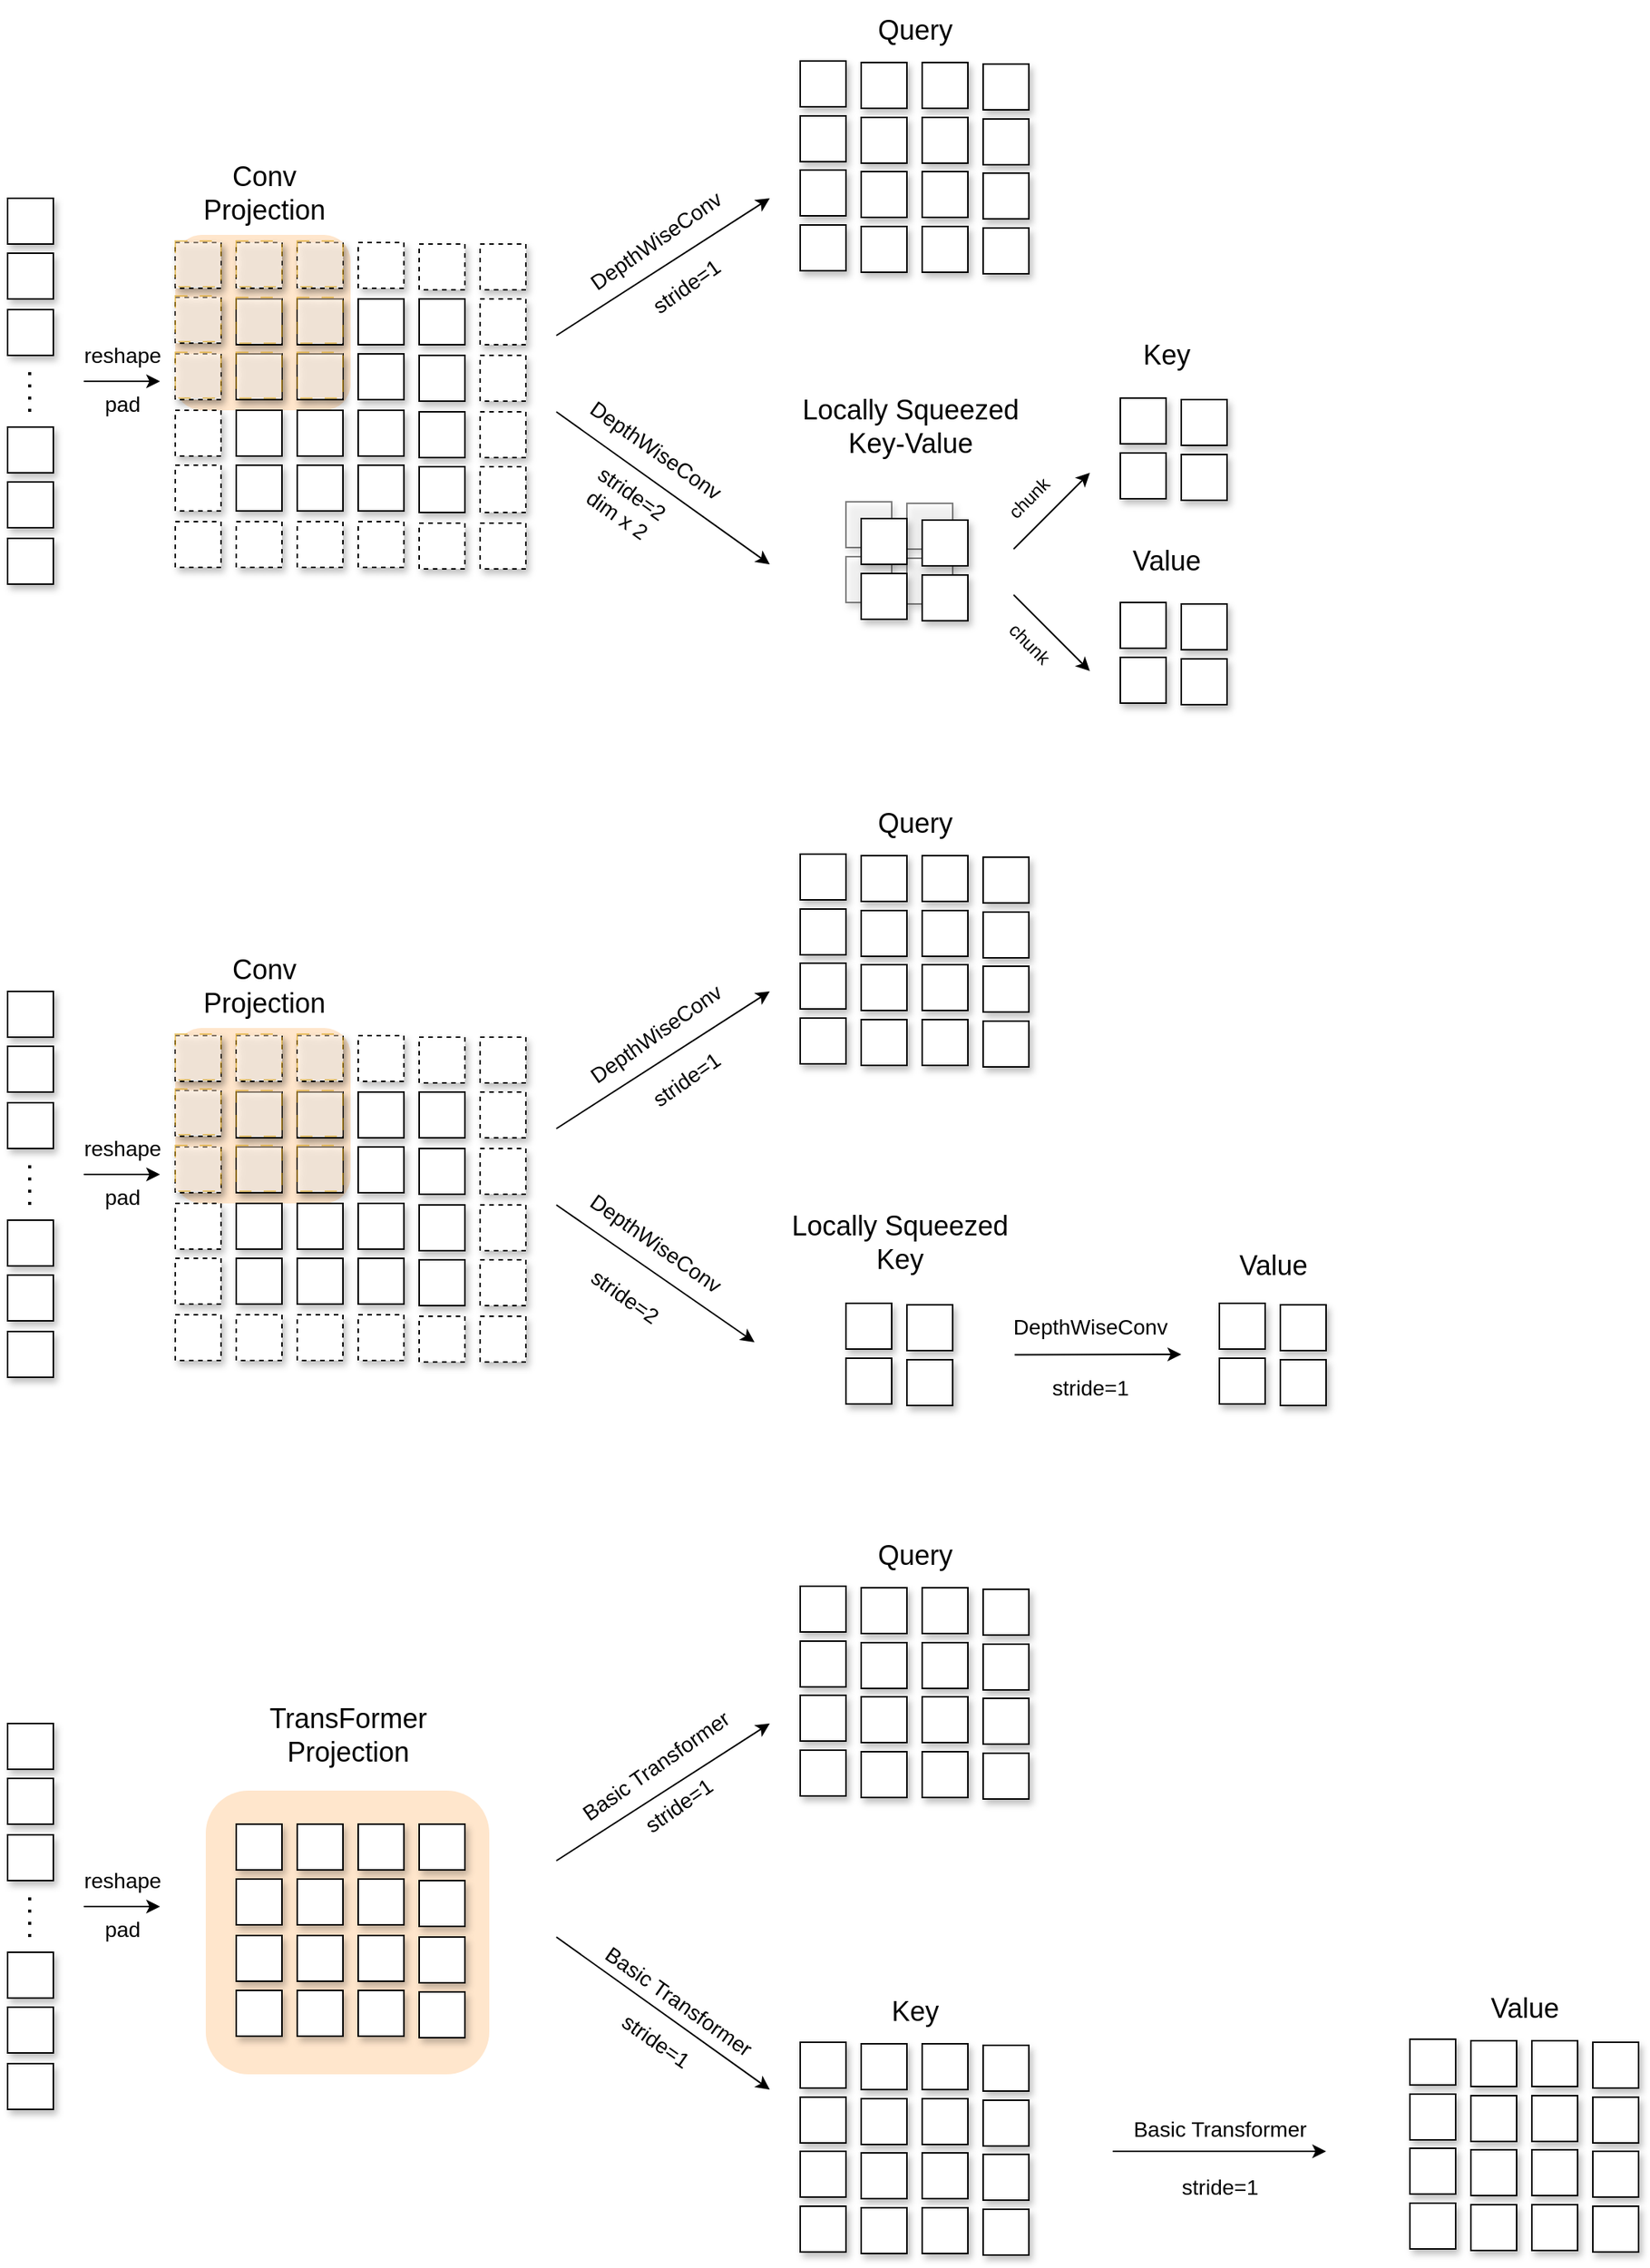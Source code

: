<mxfile version="21.3.8" type="github">
  <diagram name="第 1 页" id="fcfXm3zg49QDLHQ2pE_v">
    <mxGraphModel dx="1400" dy="732" grid="1" gridSize="10" guides="1" tooltips="1" connect="1" arrows="1" fold="1" page="1" pageScale="1" pageWidth="827" pageHeight="1169" math="0" shadow="0">
      <root>
        <mxCell id="0" />
        <mxCell id="1" parent="0" />
        <mxCell id="M_GYAB3L-xVHz7yTsTbz-63" value="" style="whiteSpace=wrap;html=1;aspect=fixed;fillColor=#ffe6cc;strokeColor=none;rounded=1;" vertex="1" parent="1">
          <mxGeometry x="290" y="154" width="115" height="115" as="geometry" />
        </mxCell>
        <mxCell id="M_GYAB3L-xVHz7yTsTbz-2" value="" style="whiteSpace=wrap;html=1;aspect=fixed;shadow=1;" vertex="1" parent="1">
          <mxGeometry x="180" y="130" width="30" height="30" as="geometry" />
        </mxCell>
        <mxCell id="M_GYAB3L-xVHz7yTsTbz-4" value="" style="whiteSpace=wrap;html=1;aspect=fixed;shadow=1;" vertex="1" parent="1">
          <mxGeometry x="180" y="203" width="30" height="30" as="geometry" />
        </mxCell>
        <mxCell id="M_GYAB3L-xVHz7yTsTbz-5" value="" style="whiteSpace=wrap;html=1;aspect=fixed;shadow=1;" vertex="1" parent="1">
          <mxGeometry x="180" y="166" width="30" height="30" as="geometry" />
        </mxCell>
        <mxCell id="M_GYAB3L-xVHz7yTsTbz-7" value="" style="whiteSpace=wrap;html=1;aspect=fixed;shadow=1;" vertex="1" parent="1">
          <mxGeometry x="180" y="280" width="30" height="30" as="geometry" />
        </mxCell>
        <mxCell id="M_GYAB3L-xVHz7yTsTbz-8" value="" style="whiteSpace=wrap;html=1;aspect=fixed;shadow=1;" vertex="1" parent="1">
          <mxGeometry x="180" y="353" width="30" height="30" as="geometry" />
        </mxCell>
        <mxCell id="M_GYAB3L-xVHz7yTsTbz-9" value="" style="whiteSpace=wrap;html=1;aspect=fixed;shadow=1;" vertex="1" parent="1">
          <mxGeometry x="180" y="316" width="30" height="30" as="geometry" />
        </mxCell>
        <mxCell id="M_GYAB3L-xVHz7yTsTbz-11" value="" style="endArrow=none;dashed=1;html=1;dashPattern=1 3;strokeWidth=2;rounded=0;" edge="1" parent="1">
          <mxGeometry width="50" height="50" relative="1" as="geometry">
            <mxPoint x="194.5" y="270" as="sourcePoint" />
            <mxPoint x="194.5" y="240" as="targetPoint" />
          </mxGeometry>
        </mxCell>
        <mxCell id="M_GYAB3L-xVHz7yTsTbz-12" value="" style="endArrow=classic;html=1;rounded=0;" edge="1" parent="1">
          <mxGeometry width="50" height="50" relative="1" as="geometry">
            <mxPoint x="230" y="250" as="sourcePoint" />
            <mxPoint x="280" y="250" as="targetPoint" />
          </mxGeometry>
        </mxCell>
        <mxCell id="M_GYAB3L-xVHz7yTsTbz-13" value="&lt;font style=&quot;font-size: 14px;&quot;&gt;reshape&lt;/font&gt;" style="text;html=1;align=center;verticalAlign=middle;resizable=0;points=[];autosize=1;strokeColor=none;fillColor=none;" vertex="1" parent="1">
          <mxGeometry x="220" y="218" width="70" height="30" as="geometry" />
        </mxCell>
        <mxCell id="M_GYAB3L-xVHz7yTsTbz-14" value="&lt;font style=&quot;font-size: 14px;&quot;&gt;pad&lt;/font&gt;" style="text;html=1;align=center;verticalAlign=middle;resizable=0;points=[];autosize=1;strokeColor=none;fillColor=none;" vertex="1" parent="1">
          <mxGeometry x="230" y="250" width="50" height="30" as="geometry" />
        </mxCell>
        <mxCell id="M_GYAB3L-xVHz7yTsTbz-15" value="" style="whiteSpace=wrap;html=1;aspect=fixed;shadow=1;" vertex="1" parent="1">
          <mxGeometry x="330" y="196" width="30" height="30" as="geometry" />
        </mxCell>
        <mxCell id="M_GYAB3L-xVHz7yTsTbz-16" value="" style="whiteSpace=wrap;html=1;aspect=fixed;shadow=1;" vertex="1" parent="1">
          <mxGeometry x="330" y="269" width="30" height="30" as="geometry" />
        </mxCell>
        <mxCell id="M_GYAB3L-xVHz7yTsTbz-17" value="" style="whiteSpace=wrap;html=1;aspect=fixed;shadow=1;" vertex="1" parent="1">
          <mxGeometry x="330" y="232" width="30" height="30" as="geometry" />
        </mxCell>
        <mxCell id="M_GYAB3L-xVHz7yTsTbz-18" value="" style="whiteSpace=wrap;html=1;aspect=fixed;shadow=1;" vertex="1" parent="1">
          <mxGeometry x="370" y="196" width="30" height="30" as="geometry" />
        </mxCell>
        <mxCell id="M_GYAB3L-xVHz7yTsTbz-19" value="" style="whiteSpace=wrap;html=1;aspect=fixed;shadow=1;" vertex="1" parent="1">
          <mxGeometry x="370" y="269" width="30" height="30" as="geometry" />
        </mxCell>
        <mxCell id="M_GYAB3L-xVHz7yTsTbz-20" value="" style="whiteSpace=wrap;html=1;aspect=fixed;shadow=1;" vertex="1" parent="1">
          <mxGeometry x="370" y="232" width="30" height="30" as="geometry" />
        </mxCell>
        <mxCell id="M_GYAB3L-xVHz7yTsTbz-21" value="" style="whiteSpace=wrap;html=1;aspect=fixed;shadow=1;" vertex="1" parent="1">
          <mxGeometry x="410" y="196" width="30" height="30" as="geometry" />
        </mxCell>
        <mxCell id="M_GYAB3L-xVHz7yTsTbz-22" value="" style="whiteSpace=wrap;html=1;aspect=fixed;shadow=1;" vertex="1" parent="1">
          <mxGeometry x="410" y="269" width="30" height="30" as="geometry" />
        </mxCell>
        <mxCell id="M_GYAB3L-xVHz7yTsTbz-23" value="" style="whiteSpace=wrap;html=1;aspect=fixed;shadow=1;" vertex="1" parent="1">
          <mxGeometry x="410" y="232" width="30" height="30" as="geometry" />
        </mxCell>
        <mxCell id="M_GYAB3L-xVHz7yTsTbz-27" value="" style="whiteSpace=wrap;html=1;aspect=fixed;shadow=1;dashed=1;" vertex="1" parent="1">
          <mxGeometry x="290" y="159" width="30" height="30" as="geometry" />
        </mxCell>
        <mxCell id="M_GYAB3L-xVHz7yTsTbz-28" value="" style="whiteSpace=wrap;html=1;aspect=fixed;shadow=1;dashed=1;" vertex="1" parent="1">
          <mxGeometry x="290" y="232" width="30" height="30" as="geometry" />
        </mxCell>
        <mxCell id="M_GYAB3L-xVHz7yTsTbz-29" value="" style="whiteSpace=wrap;html=1;aspect=fixed;shadow=1;dashed=1;" vertex="1" parent="1">
          <mxGeometry x="290" y="195" width="30" height="30" as="geometry" />
        </mxCell>
        <mxCell id="M_GYAB3L-xVHz7yTsTbz-30" value="" style="whiteSpace=wrap;html=1;aspect=fixed;shadow=1;dashed=1;" vertex="1" parent="1">
          <mxGeometry x="290" y="269" width="30" height="30" as="geometry" />
        </mxCell>
        <mxCell id="M_GYAB3L-xVHz7yTsTbz-31" value="" style="whiteSpace=wrap;html=1;aspect=fixed;shadow=1;dashed=1;" vertex="1" parent="1">
          <mxGeometry x="290" y="342" width="30" height="30" as="geometry" />
        </mxCell>
        <mxCell id="M_GYAB3L-xVHz7yTsTbz-32" value="" style="whiteSpace=wrap;html=1;aspect=fixed;shadow=1;dashed=1;" vertex="1" parent="1">
          <mxGeometry x="290" y="305" width="30" height="30" as="geometry" />
        </mxCell>
        <mxCell id="M_GYAB3L-xVHz7yTsTbz-33" value="" style="whiteSpace=wrap;html=1;aspect=fixed;shadow=1;dashed=1;" vertex="1" parent="1">
          <mxGeometry x="450" y="160" width="30" height="30" as="geometry" />
        </mxCell>
        <mxCell id="M_GYAB3L-xVHz7yTsTbz-34" value="" style="whiteSpace=wrap;html=1;aspect=fixed;shadow=1;" vertex="1" parent="1">
          <mxGeometry x="450" y="233" width="30" height="30" as="geometry" />
        </mxCell>
        <mxCell id="M_GYAB3L-xVHz7yTsTbz-35" value="" style="whiteSpace=wrap;html=1;aspect=fixed;shadow=1;" vertex="1" parent="1">
          <mxGeometry x="450" y="196" width="30" height="30" as="geometry" />
        </mxCell>
        <mxCell id="M_GYAB3L-xVHz7yTsTbz-36" value="" style="whiteSpace=wrap;html=1;aspect=fixed;shadow=1;dashed=1;" vertex="1" parent="1">
          <mxGeometry x="330" y="159" width="30" height="30" as="geometry" />
        </mxCell>
        <mxCell id="M_GYAB3L-xVHz7yTsTbz-37" value="" style="whiteSpace=wrap;html=1;aspect=fixed;shadow=1;dashed=1;" vertex="1" parent="1">
          <mxGeometry x="370" y="159" width="30" height="30" as="geometry" />
        </mxCell>
        <mxCell id="M_GYAB3L-xVHz7yTsTbz-38" value="" style="whiteSpace=wrap;html=1;aspect=fixed;shadow=1;dashed=1;" vertex="1" parent="1">
          <mxGeometry x="410" y="159" width="30" height="30" as="geometry" />
        </mxCell>
        <mxCell id="M_GYAB3L-xVHz7yTsTbz-39" value="" style="whiteSpace=wrap;html=1;aspect=fixed;shadow=1;" vertex="1" parent="1">
          <mxGeometry x="330" y="305" width="30" height="30" as="geometry" />
        </mxCell>
        <mxCell id="M_GYAB3L-xVHz7yTsTbz-40" value="" style="whiteSpace=wrap;html=1;aspect=fixed;shadow=1;" vertex="1" parent="1">
          <mxGeometry x="370" y="305" width="30" height="30" as="geometry" />
        </mxCell>
        <mxCell id="M_GYAB3L-xVHz7yTsTbz-41" value="" style="whiteSpace=wrap;html=1;aspect=fixed;shadow=1;" vertex="1" parent="1">
          <mxGeometry x="410" y="305" width="30" height="30" as="geometry" />
        </mxCell>
        <mxCell id="M_GYAB3L-xVHz7yTsTbz-42" value="" style="whiteSpace=wrap;html=1;aspect=fixed;shadow=1;dashed=1;" vertex="1" parent="1">
          <mxGeometry x="330" y="342" width="30" height="30" as="geometry" />
        </mxCell>
        <mxCell id="M_GYAB3L-xVHz7yTsTbz-43" value="" style="whiteSpace=wrap;html=1;aspect=fixed;shadow=1;dashed=1;" vertex="1" parent="1">
          <mxGeometry x="370" y="342" width="30" height="30" as="geometry" />
        </mxCell>
        <mxCell id="M_GYAB3L-xVHz7yTsTbz-44" value="" style="whiteSpace=wrap;html=1;aspect=fixed;shadow=1;dashed=1;" vertex="1" parent="1">
          <mxGeometry x="410" y="342" width="30" height="30" as="geometry" />
        </mxCell>
        <mxCell id="M_GYAB3L-xVHz7yTsTbz-45" value="" style="whiteSpace=wrap;html=1;aspect=fixed;shadow=1;" vertex="1" parent="1">
          <mxGeometry x="450" y="270" width="30" height="30" as="geometry" />
        </mxCell>
        <mxCell id="M_GYAB3L-xVHz7yTsTbz-46" value="" style="whiteSpace=wrap;html=1;aspect=fixed;shadow=1;dashed=1;" vertex="1" parent="1">
          <mxGeometry x="450" y="343" width="30" height="30" as="geometry" />
        </mxCell>
        <mxCell id="M_GYAB3L-xVHz7yTsTbz-47" value="" style="whiteSpace=wrap;html=1;aspect=fixed;shadow=1;" vertex="1" parent="1">
          <mxGeometry x="450" y="306" width="30" height="30" as="geometry" />
        </mxCell>
        <mxCell id="M_GYAB3L-xVHz7yTsTbz-48" value="" style="whiteSpace=wrap;html=1;aspect=fixed;shadow=1;dashed=1;" vertex="1" parent="1">
          <mxGeometry x="490" y="160" width="30" height="30" as="geometry" />
        </mxCell>
        <mxCell id="M_GYAB3L-xVHz7yTsTbz-49" value="" style="whiteSpace=wrap;html=1;aspect=fixed;shadow=1;dashed=1;" vertex="1" parent="1">
          <mxGeometry x="490" y="233" width="30" height="30" as="geometry" />
        </mxCell>
        <mxCell id="M_GYAB3L-xVHz7yTsTbz-50" value="" style="whiteSpace=wrap;html=1;aspect=fixed;shadow=1;dashed=1;" vertex="1" parent="1">
          <mxGeometry x="490" y="196" width="30" height="30" as="geometry" />
        </mxCell>
        <mxCell id="M_GYAB3L-xVHz7yTsTbz-51" value="" style="whiteSpace=wrap;html=1;aspect=fixed;shadow=1;dashed=1;" vertex="1" parent="1">
          <mxGeometry x="490" y="270" width="30" height="30" as="geometry" />
        </mxCell>
        <mxCell id="M_GYAB3L-xVHz7yTsTbz-52" value="" style="whiteSpace=wrap;html=1;aspect=fixed;shadow=1;dashed=1;" vertex="1" parent="1">
          <mxGeometry x="490" y="343" width="30" height="30" as="geometry" />
        </mxCell>
        <mxCell id="M_GYAB3L-xVHz7yTsTbz-53" value="" style="whiteSpace=wrap;html=1;aspect=fixed;shadow=1;dashed=1;" vertex="1" parent="1">
          <mxGeometry x="490" y="306" width="30" height="30" as="geometry" />
        </mxCell>
        <mxCell id="M_GYAB3L-xVHz7yTsTbz-54" value="" style="whiteSpace=wrap;html=1;aspect=fixed;shadow=1;dashed=1;dashPattern=8 8;fillColor=#ffe6cc;strokeColor=#d79b00;gradientColor=none;opacity=50;" vertex="1" parent="1">
          <mxGeometry x="330" y="195" width="30" height="30" as="geometry" />
        </mxCell>
        <mxCell id="M_GYAB3L-xVHz7yTsTbz-55" value="" style="whiteSpace=wrap;html=1;aspect=fixed;shadow=1;dashed=1;dashPattern=8 8;fillColor=#ffe6cc;strokeColor=#d79b00;gradientColor=none;opacity=50;" vertex="1" parent="1">
          <mxGeometry x="330" y="231" width="30" height="30" as="geometry" />
        </mxCell>
        <mxCell id="M_GYAB3L-xVHz7yTsTbz-56" value="" style="whiteSpace=wrap;html=1;aspect=fixed;shadow=1;dashed=1;dashPattern=8 8;fillColor=#ffe6cc;strokeColor=#d79b00;gradientColor=none;opacity=50;" vertex="1" parent="1">
          <mxGeometry x="370" y="195" width="30" height="30" as="geometry" />
        </mxCell>
        <mxCell id="M_GYAB3L-xVHz7yTsTbz-57" value="" style="whiteSpace=wrap;html=1;aspect=fixed;shadow=1;dashed=1;dashPattern=8 8;fillColor=#ffe6cc;strokeColor=#d79b00;gradientColor=none;opacity=50;" vertex="1" parent="1">
          <mxGeometry x="370" y="231" width="30" height="30" as="geometry" />
        </mxCell>
        <mxCell id="M_GYAB3L-xVHz7yTsTbz-58" value="" style="whiteSpace=wrap;html=1;aspect=fixed;shadow=1;dashed=1;dashPattern=8 8;fillColor=#ffe6cc;strokeColor=#d79b00;gradientColor=none;opacity=50;" vertex="1" parent="1">
          <mxGeometry x="290" y="158" width="30" height="30" as="geometry" />
        </mxCell>
        <mxCell id="M_GYAB3L-xVHz7yTsTbz-59" value="" style="whiteSpace=wrap;html=1;aspect=fixed;shadow=1;dashed=1;dashPattern=8 8;fillColor=#ffe6cc;strokeColor=#d79b00;gradientColor=none;opacity=50;" vertex="1" parent="1">
          <mxGeometry x="290" y="231" width="30" height="30" as="geometry" />
        </mxCell>
        <mxCell id="M_GYAB3L-xVHz7yTsTbz-60" value="" style="whiteSpace=wrap;html=1;aspect=fixed;shadow=1;dashed=1;dashPattern=8 8;fillColor=#ffe6cc;strokeColor=#d79b00;gradientColor=none;opacity=50;" vertex="1" parent="1">
          <mxGeometry x="290" y="194" width="30" height="30" as="geometry" />
        </mxCell>
        <mxCell id="M_GYAB3L-xVHz7yTsTbz-61" value="" style="whiteSpace=wrap;html=1;aspect=fixed;shadow=1;dashed=1;dashPattern=8 8;fillColor=#ffe6cc;strokeColor=#d79b00;gradientColor=none;opacity=50;" vertex="1" parent="1">
          <mxGeometry x="330" y="158" width="30" height="30" as="geometry" />
        </mxCell>
        <mxCell id="M_GYAB3L-xVHz7yTsTbz-62" value="" style="whiteSpace=wrap;html=1;aspect=fixed;shadow=1;dashed=1;dashPattern=8 8;fillColor=#ffe6cc;strokeColor=#d79b00;gradientColor=none;opacity=50;" vertex="1" parent="1">
          <mxGeometry x="370" y="158" width="30" height="30" as="geometry" />
        </mxCell>
        <mxCell id="M_GYAB3L-xVHz7yTsTbz-64" value="&lt;font style=&quot;font-size: 18px;&quot;&gt;Conv&lt;br&gt;Projection&lt;/font&gt;" style="text;html=1;align=center;verticalAlign=middle;resizable=0;points=[];autosize=1;strokeColor=none;fillColor=none;" vertex="1" parent="1">
          <mxGeometry x="297.5" y="96.5" width="100" height="60" as="geometry" />
        </mxCell>
        <mxCell id="M_GYAB3L-xVHz7yTsTbz-65" value="" style="endArrow=classic;html=1;rounded=0;" edge="1" parent="1">
          <mxGeometry width="50" height="50" relative="1" as="geometry">
            <mxPoint x="540" y="220" as="sourcePoint" />
            <mxPoint x="680" y="130" as="targetPoint" />
          </mxGeometry>
        </mxCell>
        <mxCell id="M_GYAB3L-xVHz7yTsTbz-67" value="&lt;font style=&quot;font-size: 14px;&quot;&gt;stride=1&lt;/font&gt;" style="text;html=1;align=center;verticalAlign=middle;resizable=0;points=[];autosize=1;strokeColor=none;fillColor=none;rotation=-35;" vertex="1" parent="1">
          <mxGeometry x="590" y="173" width="70" height="30" as="geometry" />
        </mxCell>
        <mxCell id="M_GYAB3L-xVHz7yTsTbz-69" value="&lt;font style=&quot;font-size: 14px;&quot;&gt;DepthWiseConv&lt;/font&gt;" style="text;html=1;align=center;verticalAlign=middle;resizable=0;points=[];autosize=1;strokeColor=none;fillColor=none;rotation=-35;" vertex="1" parent="1">
          <mxGeometry x="545" y="143" width="120" height="30" as="geometry" />
        </mxCell>
        <mxCell id="M_GYAB3L-xVHz7yTsTbz-70" value="" style="whiteSpace=wrap;html=1;aspect=fixed;shadow=1;" vertex="1" parent="1">
          <mxGeometry x="700" y="40" width="30" height="30" as="geometry" />
        </mxCell>
        <mxCell id="M_GYAB3L-xVHz7yTsTbz-71" value="" style="whiteSpace=wrap;html=1;aspect=fixed;shadow=1;" vertex="1" parent="1">
          <mxGeometry x="700" y="76" width="30" height="30" as="geometry" />
        </mxCell>
        <mxCell id="M_GYAB3L-xVHz7yTsTbz-72" value="" style="whiteSpace=wrap;html=1;aspect=fixed;shadow=1;" vertex="1" parent="1">
          <mxGeometry x="740" y="41" width="30" height="30" as="geometry" />
        </mxCell>
        <mxCell id="M_GYAB3L-xVHz7yTsTbz-73" value="" style="whiteSpace=wrap;html=1;aspect=fixed;shadow=1;" vertex="1" parent="1">
          <mxGeometry x="740" y="77" width="30" height="30" as="geometry" />
        </mxCell>
        <mxCell id="M_GYAB3L-xVHz7yTsTbz-82" value="" style="whiteSpace=wrap;html=1;aspect=fixed;shadow=1;" vertex="1" parent="1">
          <mxGeometry x="700" y="111.5" width="30" height="30" as="geometry" />
        </mxCell>
        <mxCell id="M_GYAB3L-xVHz7yTsTbz-83" value="" style="whiteSpace=wrap;html=1;aspect=fixed;shadow=1;" vertex="1" parent="1">
          <mxGeometry x="700" y="147.5" width="30" height="30" as="geometry" />
        </mxCell>
        <mxCell id="M_GYAB3L-xVHz7yTsTbz-84" value="" style="whiteSpace=wrap;html=1;aspect=fixed;shadow=1;" vertex="1" parent="1">
          <mxGeometry x="740" y="112.5" width="30" height="30" as="geometry" />
        </mxCell>
        <mxCell id="M_GYAB3L-xVHz7yTsTbz-85" value="" style="whiteSpace=wrap;html=1;aspect=fixed;shadow=1;" vertex="1" parent="1">
          <mxGeometry x="740" y="148.5" width="30" height="30" as="geometry" />
        </mxCell>
        <mxCell id="M_GYAB3L-xVHz7yTsTbz-86" value="" style="whiteSpace=wrap;html=1;aspect=fixed;shadow=1;" vertex="1" parent="1">
          <mxGeometry x="780" y="41" width="30" height="30" as="geometry" />
        </mxCell>
        <mxCell id="M_GYAB3L-xVHz7yTsTbz-87" value="" style="whiteSpace=wrap;html=1;aspect=fixed;shadow=1;" vertex="1" parent="1">
          <mxGeometry x="780" y="77" width="30" height="30" as="geometry" />
        </mxCell>
        <mxCell id="M_GYAB3L-xVHz7yTsTbz-88" value="" style="whiteSpace=wrap;html=1;aspect=fixed;shadow=1;" vertex="1" parent="1">
          <mxGeometry x="820" y="42" width="30" height="30" as="geometry" />
        </mxCell>
        <mxCell id="M_GYAB3L-xVHz7yTsTbz-89" value="" style="whiteSpace=wrap;html=1;aspect=fixed;shadow=1;" vertex="1" parent="1">
          <mxGeometry x="820" y="78" width="30" height="30" as="geometry" />
        </mxCell>
        <mxCell id="M_GYAB3L-xVHz7yTsTbz-90" value="" style="whiteSpace=wrap;html=1;aspect=fixed;shadow=1;" vertex="1" parent="1">
          <mxGeometry x="780" y="112.5" width="30" height="30" as="geometry" />
        </mxCell>
        <mxCell id="M_GYAB3L-xVHz7yTsTbz-91" value="" style="whiteSpace=wrap;html=1;aspect=fixed;shadow=1;" vertex="1" parent="1">
          <mxGeometry x="780" y="148.5" width="30" height="30" as="geometry" />
        </mxCell>
        <mxCell id="M_GYAB3L-xVHz7yTsTbz-92" value="" style="whiteSpace=wrap;html=1;aspect=fixed;shadow=1;" vertex="1" parent="1">
          <mxGeometry x="820" y="113.5" width="30" height="30" as="geometry" />
        </mxCell>
        <mxCell id="M_GYAB3L-xVHz7yTsTbz-93" value="" style="whiteSpace=wrap;html=1;aspect=fixed;shadow=1;" vertex="1" parent="1">
          <mxGeometry x="820" y="149.5" width="30" height="30" as="geometry" />
        </mxCell>
        <mxCell id="M_GYAB3L-xVHz7yTsTbz-94" value="&lt;font style=&quot;font-size: 18px;&quot;&gt;Query&lt;/font&gt;" style="text;html=1;align=center;verticalAlign=middle;resizable=0;points=[];autosize=1;strokeColor=none;fillColor=none;" vertex="1" parent="1">
          <mxGeometry x="740" width="70" height="40" as="geometry" />
        </mxCell>
        <mxCell id="M_GYAB3L-xVHz7yTsTbz-95" value="" style="endArrow=classic;html=1;rounded=0;" edge="1" parent="1">
          <mxGeometry width="50" height="50" relative="1" as="geometry">
            <mxPoint x="540" y="270" as="sourcePoint" />
            <mxPoint x="680" y="370" as="targetPoint" />
          </mxGeometry>
        </mxCell>
        <mxCell id="M_GYAB3L-xVHz7yTsTbz-96" value="&lt;font style=&quot;font-size: 14px;&quot;&gt;DepthWiseConv&lt;/font&gt;" style="text;html=1;align=center;verticalAlign=middle;resizable=0;points=[];autosize=1;strokeColor=none;fillColor=none;rotation=35;" vertex="1" parent="1">
          <mxGeometry x="545" y="280" width="120" height="30" as="geometry" />
        </mxCell>
        <mxCell id="M_GYAB3L-xVHz7yTsTbz-97" value="&lt;font style=&quot;font-size: 14px;&quot;&gt;stride=2&lt;br&gt;dim x 2&lt;br&gt;&lt;/font&gt;" style="text;html=1;align=center;verticalAlign=middle;resizable=0;points=[];autosize=1;strokeColor=none;fillColor=none;rotation=35;" vertex="1" parent="1">
          <mxGeometry x="550" y="304.5" width="70" height="50" as="geometry" />
        </mxCell>
        <mxCell id="M_GYAB3L-xVHz7yTsTbz-106" value="" style="whiteSpace=wrap;html=1;aspect=fixed;shadow=1;opacity=50;" vertex="1" parent="1">
          <mxGeometry x="730" y="329" width="30" height="30" as="geometry" />
        </mxCell>
        <mxCell id="M_GYAB3L-xVHz7yTsTbz-107" value="" style="whiteSpace=wrap;html=1;aspect=fixed;shadow=1;opacity=50;" vertex="1" parent="1">
          <mxGeometry x="730" y="365" width="30" height="30" as="geometry" />
        </mxCell>
        <mxCell id="M_GYAB3L-xVHz7yTsTbz-108" value="" style="whiteSpace=wrap;html=1;aspect=fixed;shadow=1;opacity=50;" vertex="1" parent="1">
          <mxGeometry x="770" y="330" width="30" height="30" as="geometry" />
        </mxCell>
        <mxCell id="M_GYAB3L-xVHz7yTsTbz-109" value="" style="whiteSpace=wrap;html=1;aspect=fixed;shadow=1;opacity=50;" vertex="1" parent="1">
          <mxGeometry x="770" y="366" width="30" height="30" as="geometry" />
        </mxCell>
        <mxCell id="M_GYAB3L-xVHz7yTsTbz-110" value="" style="whiteSpace=wrap;html=1;aspect=fixed;shadow=1;" vertex="1" parent="1">
          <mxGeometry x="740" y="340" width="30" height="30" as="geometry" />
        </mxCell>
        <mxCell id="M_GYAB3L-xVHz7yTsTbz-111" value="" style="whiteSpace=wrap;html=1;aspect=fixed;shadow=1;" vertex="1" parent="1">
          <mxGeometry x="740" y="376" width="30" height="30" as="geometry" />
        </mxCell>
        <mxCell id="M_GYAB3L-xVHz7yTsTbz-112" value="" style="whiteSpace=wrap;html=1;aspect=fixed;shadow=1;" vertex="1" parent="1">
          <mxGeometry x="780" y="341" width="30" height="30" as="geometry" />
        </mxCell>
        <mxCell id="M_GYAB3L-xVHz7yTsTbz-113" value="" style="whiteSpace=wrap;html=1;aspect=fixed;shadow=1;" vertex="1" parent="1">
          <mxGeometry x="780" y="377" width="30" height="30" as="geometry" />
        </mxCell>
        <mxCell id="M_GYAB3L-xVHz7yTsTbz-114" value="&lt;font style=&quot;font-size: 18px;&quot;&gt;Locally Squeezed&lt;br&gt;Key-Value&lt;/font&gt;" style="text;html=1;align=center;verticalAlign=middle;resizable=0;points=[];autosize=1;strokeColor=none;fillColor=none;" vertex="1" parent="1">
          <mxGeometry x="687" y="250" width="170" height="60" as="geometry" />
        </mxCell>
        <mxCell id="M_GYAB3L-xVHz7yTsTbz-115" value="" style="endArrow=classic;html=1;rounded=0;" edge="1" parent="1">
          <mxGeometry width="50" height="50" relative="1" as="geometry">
            <mxPoint x="840" y="360" as="sourcePoint" />
            <mxPoint x="890" y="310" as="targetPoint" />
          </mxGeometry>
        </mxCell>
        <mxCell id="M_GYAB3L-xVHz7yTsTbz-116" value="" style="endArrow=classic;html=1;rounded=0;" edge="1" parent="1">
          <mxGeometry width="50" height="50" relative="1" as="geometry">
            <mxPoint x="840" y="390" as="sourcePoint" />
            <mxPoint x="890" y="440" as="targetPoint" />
          </mxGeometry>
        </mxCell>
        <mxCell id="M_GYAB3L-xVHz7yTsTbz-117" value="chunk" style="text;html=1;align=center;verticalAlign=middle;resizable=0;points=[];autosize=1;strokeColor=none;fillColor=none;rotation=-45;" vertex="1" parent="1">
          <mxGeometry x="820" y="312" width="60" height="30" as="geometry" />
        </mxCell>
        <mxCell id="M_GYAB3L-xVHz7yTsTbz-118" value="chunk" style="text;html=1;align=center;verticalAlign=middle;resizable=0;points=[];autosize=1;strokeColor=none;fillColor=none;rotation=45;" vertex="1" parent="1">
          <mxGeometry x="820" y="407" width="60" height="30" as="geometry" />
        </mxCell>
        <mxCell id="M_GYAB3L-xVHz7yTsTbz-120" value="" style="whiteSpace=wrap;html=1;aspect=fixed;shadow=1;" vertex="1" parent="1">
          <mxGeometry x="910" y="261" width="30" height="30" as="geometry" />
        </mxCell>
        <mxCell id="M_GYAB3L-xVHz7yTsTbz-121" value="" style="whiteSpace=wrap;html=1;aspect=fixed;shadow=1;" vertex="1" parent="1">
          <mxGeometry x="910" y="297" width="30" height="30" as="geometry" />
        </mxCell>
        <mxCell id="M_GYAB3L-xVHz7yTsTbz-122" value="" style="whiteSpace=wrap;html=1;aspect=fixed;shadow=1;" vertex="1" parent="1">
          <mxGeometry x="950" y="262" width="30" height="30" as="geometry" />
        </mxCell>
        <mxCell id="M_GYAB3L-xVHz7yTsTbz-123" value="" style="whiteSpace=wrap;html=1;aspect=fixed;shadow=1;" vertex="1" parent="1">
          <mxGeometry x="950" y="298" width="30" height="30" as="geometry" />
        </mxCell>
        <mxCell id="M_GYAB3L-xVHz7yTsTbz-124" value="" style="whiteSpace=wrap;html=1;aspect=fixed;shadow=1;" vertex="1" parent="1">
          <mxGeometry x="910" y="395" width="30" height="30" as="geometry" />
        </mxCell>
        <mxCell id="M_GYAB3L-xVHz7yTsTbz-125" value="" style="whiteSpace=wrap;html=1;aspect=fixed;shadow=1;" vertex="1" parent="1">
          <mxGeometry x="910" y="431" width="30" height="30" as="geometry" />
        </mxCell>
        <mxCell id="M_GYAB3L-xVHz7yTsTbz-126" value="" style="whiteSpace=wrap;html=1;aspect=fixed;shadow=1;" vertex="1" parent="1">
          <mxGeometry x="950" y="396" width="30" height="30" as="geometry" />
        </mxCell>
        <mxCell id="M_GYAB3L-xVHz7yTsTbz-127" value="" style="whiteSpace=wrap;html=1;aspect=fixed;shadow=1;" vertex="1" parent="1">
          <mxGeometry x="950" y="432" width="30" height="30" as="geometry" />
        </mxCell>
        <mxCell id="M_GYAB3L-xVHz7yTsTbz-128" value="&lt;font style=&quot;font-size: 18px;&quot;&gt;Key&lt;/font&gt;" style="text;html=1;align=center;verticalAlign=middle;resizable=0;points=[];autosize=1;strokeColor=none;fillColor=none;" vertex="1" parent="1">
          <mxGeometry x="915" y="213" width="50" height="40" as="geometry" />
        </mxCell>
        <mxCell id="M_GYAB3L-xVHz7yTsTbz-129" value="&lt;font style=&quot;font-size: 18px;&quot;&gt;Value&lt;/font&gt;" style="text;html=1;align=center;verticalAlign=middle;resizable=0;points=[];autosize=1;strokeColor=none;fillColor=none;" vertex="1" parent="1">
          <mxGeometry x="905" y="348" width="70" height="40" as="geometry" />
        </mxCell>
        <mxCell id="M_GYAB3L-xVHz7yTsTbz-130" value="" style="whiteSpace=wrap;html=1;aspect=fixed;fillColor=#ffe6cc;strokeColor=none;rounded=1;" vertex="1" parent="1">
          <mxGeometry x="290" y="674" width="115" height="115" as="geometry" />
        </mxCell>
        <mxCell id="M_GYAB3L-xVHz7yTsTbz-131" value="" style="whiteSpace=wrap;html=1;aspect=fixed;shadow=1;" vertex="1" parent="1">
          <mxGeometry x="180" y="650" width="30" height="30" as="geometry" />
        </mxCell>
        <mxCell id="M_GYAB3L-xVHz7yTsTbz-132" value="" style="whiteSpace=wrap;html=1;aspect=fixed;shadow=1;" vertex="1" parent="1">
          <mxGeometry x="180" y="723" width="30" height="30" as="geometry" />
        </mxCell>
        <mxCell id="M_GYAB3L-xVHz7yTsTbz-133" value="" style="whiteSpace=wrap;html=1;aspect=fixed;shadow=1;" vertex="1" parent="1">
          <mxGeometry x="180" y="686" width="30" height="30" as="geometry" />
        </mxCell>
        <mxCell id="M_GYAB3L-xVHz7yTsTbz-134" value="" style="whiteSpace=wrap;html=1;aspect=fixed;shadow=1;" vertex="1" parent="1">
          <mxGeometry x="180" y="800" width="30" height="30" as="geometry" />
        </mxCell>
        <mxCell id="M_GYAB3L-xVHz7yTsTbz-135" value="" style="whiteSpace=wrap;html=1;aspect=fixed;shadow=1;" vertex="1" parent="1">
          <mxGeometry x="180" y="873" width="30" height="30" as="geometry" />
        </mxCell>
        <mxCell id="M_GYAB3L-xVHz7yTsTbz-136" value="" style="whiteSpace=wrap;html=1;aspect=fixed;shadow=1;" vertex="1" parent="1">
          <mxGeometry x="180" y="836" width="30" height="30" as="geometry" />
        </mxCell>
        <mxCell id="M_GYAB3L-xVHz7yTsTbz-137" value="" style="endArrow=none;dashed=1;html=1;dashPattern=1 3;strokeWidth=2;rounded=0;" edge="1" parent="1">
          <mxGeometry width="50" height="50" relative="1" as="geometry">
            <mxPoint x="194.5" y="790" as="sourcePoint" />
            <mxPoint x="194.5" y="760" as="targetPoint" />
          </mxGeometry>
        </mxCell>
        <mxCell id="M_GYAB3L-xVHz7yTsTbz-138" value="" style="endArrow=classic;html=1;rounded=0;" edge="1" parent="1">
          <mxGeometry width="50" height="50" relative="1" as="geometry">
            <mxPoint x="230" y="770" as="sourcePoint" />
            <mxPoint x="280" y="770" as="targetPoint" />
          </mxGeometry>
        </mxCell>
        <mxCell id="M_GYAB3L-xVHz7yTsTbz-139" value="&lt;font style=&quot;font-size: 14px;&quot;&gt;reshape&lt;/font&gt;" style="text;html=1;align=center;verticalAlign=middle;resizable=0;points=[];autosize=1;strokeColor=none;fillColor=none;" vertex="1" parent="1">
          <mxGeometry x="220" y="738" width="70" height="30" as="geometry" />
        </mxCell>
        <mxCell id="M_GYAB3L-xVHz7yTsTbz-140" value="&lt;font style=&quot;font-size: 14px;&quot;&gt;pad&lt;/font&gt;" style="text;html=1;align=center;verticalAlign=middle;resizable=0;points=[];autosize=1;strokeColor=none;fillColor=none;" vertex="1" parent="1">
          <mxGeometry x="230" y="770" width="50" height="30" as="geometry" />
        </mxCell>
        <mxCell id="M_GYAB3L-xVHz7yTsTbz-141" value="" style="whiteSpace=wrap;html=1;aspect=fixed;shadow=1;" vertex="1" parent="1">
          <mxGeometry x="330" y="716" width="30" height="30" as="geometry" />
        </mxCell>
        <mxCell id="M_GYAB3L-xVHz7yTsTbz-142" value="" style="whiteSpace=wrap;html=1;aspect=fixed;shadow=1;" vertex="1" parent="1">
          <mxGeometry x="330" y="789" width="30" height="30" as="geometry" />
        </mxCell>
        <mxCell id="M_GYAB3L-xVHz7yTsTbz-143" value="" style="whiteSpace=wrap;html=1;aspect=fixed;shadow=1;" vertex="1" parent="1">
          <mxGeometry x="330" y="752" width="30" height="30" as="geometry" />
        </mxCell>
        <mxCell id="M_GYAB3L-xVHz7yTsTbz-144" value="" style="whiteSpace=wrap;html=1;aspect=fixed;shadow=1;" vertex="1" parent="1">
          <mxGeometry x="370" y="716" width="30" height="30" as="geometry" />
        </mxCell>
        <mxCell id="M_GYAB3L-xVHz7yTsTbz-145" value="" style="whiteSpace=wrap;html=1;aspect=fixed;shadow=1;" vertex="1" parent="1">
          <mxGeometry x="370" y="789" width="30" height="30" as="geometry" />
        </mxCell>
        <mxCell id="M_GYAB3L-xVHz7yTsTbz-146" value="" style="whiteSpace=wrap;html=1;aspect=fixed;shadow=1;" vertex="1" parent="1">
          <mxGeometry x="370" y="752" width="30" height="30" as="geometry" />
        </mxCell>
        <mxCell id="M_GYAB3L-xVHz7yTsTbz-147" value="" style="whiteSpace=wrap;html=1;aspect=fixed;shadow=1;" vertex="1" parent="1">
          <mxGeometry x="410" y="716" width="30" height="30" as="geometry" />
        </mxCell>
        <mxCell id="M_GYAB3L-xVHz7yTsTbz-148" value="" style="whiteSpace=wrap;html=1;aspect=fixed;shadow=1;" vertex="1" parent="1">
          <mxGeometry x="410" y="789" width="30" height="30" as="geometry" />
        </mxCell>
        <mxCell id="M_GYAB3L-xVHz7yTsTbz-149" value="" style="whiteSpace=wrap;html=1;aspect=fixed;shadow=1;" vertex="1" parent="1">
          <mxGeometry x="410" y="752" width="30" height="30" as="geometry" />
        </mxCell>
        <mxCell id="M_GYAB3L-xVHz7yTsTbz-150" value="" style="whiteSpace=wrap;html=1;aspect=fixed;shadow=1;dashed=1;" vertex="1" parent="1">
          <mxGeometry x="290" y="679" width="30" height="30" as="geometry" />
        </mxCell>
        <mxCell id="M_GYAB3L-xVHz7yTsTbz-151" value="" style="whiteSpace=wrap;html=1;aspect=fixed;shadow=1;dashed=1;" vertex="1" parent="1">
          <mxGeometry x="290" y="752" width="30" height="30" as="geometry" />
        </mxCell>
        <mxCell id="M_GYAB3L-xVHz7yTsTbz-152" value="" style="whiteSpace=wrap;html=1;aspect=fixed;shadow=1;dashed=1;" vertex="1" parent="1">
          <mxGeometry x="290" y="715" width="30" height="30" as="geometry" />
        </mxCell>
        <mxCell id="M_GYAB3L-xVHz7yTsTbz-153" value="" style="whiteSpace=wrap;html=1;aspect=fixed;shadow=1;dashed=1;" vertex="1" parent="1">
          <mxGeometry x="290" y="789" width="30" height="30" as="geometry" />
        </mxCell>
        <mxCell id="M_GYAB3L-xVHz7yTsTbz-154" value="" style="whiteSpace=wrap;html=1;aspect=fixed;shadow=1;dashed=1;" vertex="1" parent="1">
          <mxGeometry x="290" y="862" width="30" height="30" as="geometry" />
        </mxCell>
        <mxCell id="M_GYAB3L-xVHz7yTsTbz-155" value="" style="whiteSpace=wrap;html=1;aspect=fixed;shadow=1;dashed=1;" vertex="1" parent="1">
          <mxGeometry x="290" y="825" width="30" height="30" as="geometry" />
        </mxCell>
        <mxCell id="M_GYAB3L-xVHz7yTsTbz-156" value="" style="whiteSpace=wrap;html=1;aspect=fixed;shadow=1;dashed=1;" vertex="1" parent="1">
          <mxGeometry x="450" y="680" width="30" height="30" as="geometry" />
        </mxCell>
        <mxCell id="M_GYAB3L-xVHz7yTsTbz-157" value="" style="whiteSpace=wrap;html=1;aspect=fixed;shadow=1;" vertex="1" parent="1">
          <mxGeometry x="450" y="753" width="30" height="30" as="geometry" />
        </mxCell>
        <mxCell id="M_GYAB3L-xVHz7yTsTbz-158" value="" style="whiteSpace=wrap;html=1;aspect=fixed;shadow=1;" vertex="1" parent="1">
          <mxGeometry x="450" y="716" width="30" height="30" as="geometry" />
        </mxCell>
        <mxCell id="M_GYAB3L-xVHz7yTsTbz-159" value="" style="whiteSpace=wrap;html=1;aspect=fixed;shadow=1;dashed=1;" vertex="1" parent="1">
          <mxGeometry x="330" y="679" width="30" height="30" as="geometry" />
        </mxCell>
        <mxCell id="M_GYAB3L-xVHz7yTsTbz-160" value="" style="whiteSpace=wrap;html=1;aspect=fixed;shadow=1;dashed=1;" vertex="1" parent="1">
          <mxGeometry x="370" y="679" width="30" height="30" as="geometry" />
        </mxCell>
        <mxCell id="M_GYAB3L-xVHz7yTsTbz-161" value="" style="whiteSpace=wrap;html=1;aspect=fixed;shadow=1;dashed=1;" vertex="1" parent="1">
          <mxGeometry x="410" y="679" width="30" height="30" as="geometry" />
        </mxCell>
        <mxCell id="M_GYAB3L-xVHz7yTsTbz-162" value="" style="whiteSpace=wrap;html=1;aspect=fixed;shadow=1;" vertex="1" parent="1">
          <mxGeometry x="330" y="825" width="30" height="30" as="geometry" />
        </mxCell>
        <mxCell id="M_GYAB3L-xVHz7yTsTbz-163" value="" style="whiteSpace=wrap;html=1;aspect=fixed;shadow=1;" vertex="1" parent="1">
          <mxGeometry x="370" y="825" width="30" height="30" as="geometry" />
        </mxCell>
        <mxCell id="M_GYAB3L-xVHz7yTsTbz-164" value="" style="whiteSpace=wrap;html=1;aspect=fixed;shadow=1;" vertex="1" parent="1">
          <mxGeometry x="410" y="825" width="30" height="30" as="geometry" />
        </mxCell>
        <mxCell id="M_GYAB3L-xVHz7yTsTbz-165" value="" style="whiteSpace=wrap;html=1;aspect=fixed;shadow=1;dashed=1;" vertex="1" parent="1">
          <mxGeometry x="330" y="862" width="30" height="30" as="geometry" />
        </mxCell>
        <mxCell id="M_GYAB3L-xVHz7yTsTbz-166" value="" style="whiteSpace=wrap;html=1;aspect=fixed;shadow=1;dashed=1;" vertex="1" parent="1">
          <mxGeometry x="370" y="862" width="30" height="30" as="geometry" />
        </mxCell>
        <mxCell id="M_GYAB3L-xVHz7yTsTbz-167" value="" style="whiteSpace=wrap;html=1;aspect=fixed;shadow=1;dashed=1;" vertex="1" parent="1">
          <mxGeometry x="410" y="862" width="30" height="30" as="geometry" />
        </mxCell>
        <mxCell id="M_GYAB3L-xVHz7yTsTbz-168" value="" style="whiteSpace=wrap;html=1;aspect=fixed;shadow=1;" vertex="1" parent="1">
          <mxGeometry x="450" y="790" width="30" height="30" as="geometry" />
        </mxCell>
        <mxCell id="M_GYAB3L-xVHz7yTsTbz-169" value="" style="whiteSpace=wrap;html=1;aspect=fixed;shadow=1;dashed=1;" vertex="1" parent="1">
          <mxGeometry x="450" y="863" width="30" height="30" as="geometry" />
        </mxCell>
        <mxCell id="M_GYAB3L-xVHz7yTsTbz-170" value="" style="whiteSpace=wrap;html=1;aspect=fixed;shadow=1;" vertex="1" parent="1">
          <mxGeometry x="450" y="826" width="30" height="30" as="geometry" />
        </mxCell>
        <mxCell id="M_GYAB3L-xVHz7yTsTbz-171" value="" style="whiteSpace=wrap;html=1;aspect=fixed;shadow=1;dashed=1;" vertex="1" parent="1">
          <mxGeometry x="490" y="680" width="30" height="30" as="geometry" />
        </mxCell>
        <mxCell id="M_GYAB3L-xVHz7yTsTbz-172" value="" style="whiteSpace=wrap;html=1;aspect=fixed;shadow=1;dashed=1;" vertex="1" parent="1">
          <mxGeometry x="490" y="753" width="30" height="30" as="geometry" />
        </mxCell>
        <mxCell id="M_GYAB3L-xVHz7yTsTbz-173" value="" style="whiteSpace=wrap;html=1;aspect=fixed;shadow=1;dashed=1;" vertex="1" parent="1">
          <mxGeometry x="490" y="716" width="30" height="30" as="geometry" />
        </mxCell>
        <mxCell id="M_GYAB3L-xVHz7yTsTbz-174" value="" style="whiteSpace=wrap;html=1;aspect=fixed;shadow=1;dashed=1;" vertex="1" parent="1">
          <mxGeometry x="490" y="790" width="30" height="30" as="geometry" />
        </mxCell>
        <mxCell id="M_GYAB3L-xVHz7yTsTbz-175" value="" style="whiteSpace=wrap;html=1;aspect=fixed;shadow=1;dashed=1;" vertex="1" parent="1">
          <mxGeometry x="490" y="863" width="30" height="30" as="geometry" />
        </mxCell>
        <mxCell id="M_GYAB3L-xVHz7yTsTbz-176" value="" style="whiteSpace=wrap;html=1;aspect=fixed;shadow=1;dashed=1;" vertex="1" parent="1">
          <mxGeometry x="490" y="826" width="30" height="30" as="geometry" />
        </mxCell>
        <mxCell id="M_GYAB3L-xVHz7yTsTbz-177" value="" style="whiteSpace=wrap;html=1;aspect=fixed;shadow=1;dashed=1;dashPattern=8 8;fillColor=#ffe6cc;strokeColor=#d79b00;gradientColor=none;opacity=50;" vertex="1" parent="1">
          <mxGeometry x="330" y="715" width="30" height="30" as="geometry" />
        </mxCell>
        <mxCell id="M_GYAB3L-xVHz7yTsTbz-178" value="" style="whiteSpace=wrap;html=1;aspect=fixed;shadow=1;dashed=1;dashPattern=8 8;fillColor=#ffe6cc;strokeColor=#d79b00;gradientColor=none;opacity=50;" vertex="1" parent="1">
          <mxGeometry x="330" y="751" width="30" height="30" as="geometry" />
        </mxCell>
        <mxCell id="M_GYAB3L-xVHz7yTsTbz-179" value="" style="whiteSpace=wrap;html=1;aspect=fixed;shadow=1;dashed=1;dashPattern=8 8;fillColor=#ffe6cc;strokeColor=#d79b00;gradientColor=none;opacity=50;" vertex="1" parent="1">
          <mxGeometry x="370" y="715" width="30" height="30" as="geometry" />
        </mxCell>
        <mxCell id="M_GYAB3L-xVHz7yTsTbz-180" value="" style="whiteSpace=wrap;html=1;aspect=fixed;shadow=1;dashed=1;dashPattern=8 8;fillColor=#ffe6cc;strokeColor=#d79b00;gradientColor=none;opacity=50;" vertex="1" parent="1">
          <mxGeometry x="370" y="751" width="30" height="30" as="geometry" />
        </mxCell>
        <mxCell id="M_GYAB3L-xVHz7yTsTbz-181" value="" style="whiteSpace=wrap;html=1;aspect=fixed;shadow=1;dashed=1;dashPattern=8 8;fillColor=#ffe6cc;strokeColor=#d79b00;gradientColor=none;opacity=50;" vertex="1" parent="1">
          <mxGeometry x="290" y="678" width="30" height="30" as="geometry" />
        </mxCell>
        <mxCell id="M_GYAB3L-xVHz7yTsTbz-182" value="" style="whiteSpace=wrap;html=1;aspect=fixed;shadow=1;dashed=1;dashPattern=8 8;fillColor=#ffe6cc;strokeColor=#d79b00;gradientColor=none;opacity=50;" vertex="1" parent="1">
          <mxGeometry x="290" y="751" width="30" height="30" as="geometry" />
        </mxCell>
        <mxCell id="M_GYAB3L-xVHz7yTsTbz-183" value="" style="whiteSpace=wrap;html=1;aspect=fixed;shadow=1;dashed=1;dashPattern=8 8;fillColor=#ffe6cc;strokeColor=#d79b00;gradientColor=none;opacity=50;" vertex="1" parent="1">
          <mxGeometry x="290" y="714" width="30" height="30" as="geometry" />
        </mxCell>
        <mxCell id="M_GYAB3L-xVHz7yTsTbz-184" value="" style="whiteSpace=wrap;html=1;aspect=fixed;shadow=1;dashed=1;dashPattern=8 8;fillColor=#ffe6cc;strokeColor=#d79b00;gradientColor=none;opacity=50;" vertex="1" parent="1">
          <mxGeometry x="330" y="678" width="30" height="30" as="geometry" />
        </mxCell>
        <mxCell id="M_GYAB3L-xVHz7yTsTbz-185" value="" style="whiteSpace=wrap;html=1;aspect=fixed;shadow=1;dashed=1;dashPattern=8 8;fillColor=#ffe6cc;strokeColor=#d79b00;gradientColor=none;opacity=50;" vertex="1" parent="1">
          <mxGeometry x="370" y="678" width="30" height="30" as="geometry" />
        </mxCell>
        <mxCell id="M_GYAB3L-xVHz7yTsTbz-186" value="&lt;font style=&quot;font-size: 18px;&quot;&gt;Conv&lt;br&gt;Projection&lt;/font&gt;" style="text;html=1;align=center;verticalAlign=middle;resizable=0;points=[];autosize=1;strokeColor=none;fillColor=none;" vertex="1" parent="1">
          <mxGeometry x="297.5" y="616.5" width="100" height="60" as="geometry" />
        </mxCell>
        <mxCell id="M_GYAB3L-xVHz7yTsTbz-187" value="" style="endArrow=classic;html=1;rounded=0;" edge="1" parent="1">
          <mxGeometry width="50" height="50" relative="1" as="geometry">
            <mxPoint x="540" y="740" as="sourcePoint" />
            <mxPoint x="680" y="650" as="targetPoint" />
          </mxGeometry>
        </mxCell>
        <mxCell id="M_GYAB3L-xVHz7yTsTbz-188" value="&lt;font style=&quot;font-size: 14px;&quot;&gt;stride=1&lt;/font&gt;" style="text;html=1;align=center;verticalAlign=middle;resizable=0;points=[];autosize=1;strokeColor=none;fillColor=none;rotation=-35;" vertex="1" parent="1">
          <mxGeometry x="590" y="693" width="70" height="30" as="geometry" />
        </mxCell>
        <mxCell id="M_GYAB3L-xVHz7yTsTbz-189" value="&lt;font style=&quot;font-size: 14px;&quot;&gt;DepthWiseConv&lt;/font&gt;" style="text;html=1;align=center;verticalAlign=middle;resizable=0;points=[];autosize=1;strokeColor=none;fillColor=none;rotation=-35;" vertex="1" parent="1">
          <mxGeometry x="545" y="663" width="120" height="30" as="geometry" />
        </mxCell>
        <mxCell id="M_GYAB3L-xVHz7yTsTbz-190" value="" style="whiteSpace=wrap;html=1;aspect=fixed;shadow=1;" vertex="1" parent="1">
          <mxGeometry x="700" y="560" width="30" height="30" as="geometry" />
        </mxCell>
        <mxCell id="M_GYAB3L-xVHz7yTsTbz-191" value="" style="whiteSpace=wrap;html=1;aspect=fixed;shadow=1;" vertex="1" parent="1">
          <mxGeometry x="700" y="596" width="30" height="30" as="geometry" />
        </mxCell>
        <mxCell id="M_GYAB3L-xVHz7yTsTbz-192" value="" style="whiteSpace=wrap;html=1;aspect=fixed;shadow=1;" vertex="1" parent="1">
          <mxGeometry x="740" y="561" width="30" height="30" as="geometry" />
        </mxCell>
        <mxCell id="M_GYAB3L-xVHz7yTsTbz-193" value="" style="whiteSpace=wrap;html=1;aspect=fixed;shadow=1;" vertex="1" parent="1">
          <mxGeometry x="740" y="597" width="30" height="30" as="geometry" />
        </mxCell>
        <mxCell id="M_GYAB3L-xVHz7yTsTbz-194" value="" style="whiteSpace=wrap;html=1;aspect=fixed;shadow=1;" vertex="1" parent="1">
          <mxGeometry x="700" y="631.5" width="30" height="30" as="geometry" />
        </mxCell>
        <mxCell id="M_GYAB3L-xVHz7yTsTbz-195" value="" style="whiteSpace=wrap;html=1;aspect=fixed;shadow=1;" vertex="1" parent="1">
          <mxGeometry x="700" y="667.5" width="30" height="30" as="geometry" />
        </mxCell>
        <mxCell id="M_GYAB3L-xVHz7yTsTbz-196" value="" style="whiteSpace=wrap;html=1;aspect=fixed;shadow=1;" vertex="1" parent="1">
          <mxGeometry x="740" y="632.5" width="30" height="30" as="geometry" />
        </mxCell>
        <mxCell id="M_GYAB3L-xVHz7yTsTbz-197" value="" style="whiteSpace=wrap;html=1;aspect=fixed;shadow=1;" vertex="1" parent="1">
          <mxGeometry x="740" y="668.5" width="30" height="30" as="geometry" />
        </mxCell>
        <mxCell id="M_GYAB3L-xVHz7yTsTbz-198" value="" style="whiteSpace=wrap;html=1;aspect=fixed;shadow=1;" vertex="1" parent="1">
          <mxGeometry x="780" y="561" width="30" height="30" as="geometry" />
        </mxCell>
        <mxCell id="M_GYAB3L-xVHz7yTsTbz-199" value="" style="whiteSpace=wrap;html=1;aspect=fixed;shadow=1;" vertex="1" parent="1">
          <mxGeometry x="780" y="597" width="30" height="30" as="geometry" />
        </mxCell>
        <mxCell id="M_GYAB3L-xVHz7yTsTbz-200" value="" style="whiteSpace=wrap;html=1;aspect=fixed;shadow=1;" vertex="1" parent="1">
          <mxGeometry x="820" y="562" width="30" height="30" as="geometry" />
        </mxCell>
        <mxCell id="M_GYAB3L-xVHz7yTsTbz-201" value="" style="whiteSpace=wrap;html=1;aspect=fixed;shadow=1;" vertex="1" parent="1">
          <mxGeometry x="820" y="598" width="30" height="30" as="geometry" />
        </mxCell>
        <mxCell id="M_GYAB3L-xVHz7yTsTbz-202" value="" style="whiteSpace=wrap;html=1;aspect=fixed;shadow=1;" vertex="1" parent="1">
          <mxGeometry x="780" y="632.5" width="30" height="30" as="geometry" />
        </mxCell>
        <mxCell id="M_GYAB3L-xVHz7yTsTbz-203" value="" style="whiteSpace=wrap;html=1;aspect=fixed;shadow=1;" vertex="1" parent="1">
          <mxGeometry x="780" y="668.5" width="30" height="30" as="geometry" />
        </mxCell>
        <mxCell id="M_GYAB3L-xVHz7yTsTbz-204" value="" style="whiteSpace=wrap;html=1;aspect=fixed;shadow=1;" vertex="1" parent="1">
          <mxGeometry x="820" y="633.5" width="30" height="30" as="geometry" />
        </mxCell>
        <mxCell id="M_GYAB3L-xVHz7yTsTbz-205" value="" style="whiteSpace=wrap;html=1;aspect=fixed;shadow=1;" vertex="1" parent="1">
          <mxGeometry x="820" y="669.5" width="30" height="30" as="geometry" />
        </mxCell>
        <mxCell id="M_GYAB3L-xVHz7yTsTbz-206" value="&lt;font style=&quot;font-size: 18px;&quot;&gt;Query&lt;/font&gt;" style="text;html=1;align=center;verticalAlign=middle;resizable=0;points=[];autosize=1;strokeColor=none;fillColor=none;" vertex="1" parent="1">
          <mxGeometry x="740" y="520" width="70" height="40" as="geometry" />
        </mxCell>
        <mxCell id="M_GYAB3L-xVHz7yTsTbz-207" value="" style="endArrow=classic;html=1;rounded=0;" edge="1" parent="1">
          <mxGeometry width="50" height="50" relative="1" as="geometry">
            <mxPoint x="540" y="790" as="sourcePoint" />
            <mxPoint x="670" y="880" as="targetPoint" />
          </mxGeometry>
        </mxCell>
        <mxCell id="M_GYAB3L-xVHz7yTsTbz-208" value="&lt;font style=&quot;font-size: 14px;&quot;&gt;DepthWiseConv&lt;/font&gt;" style="text;html=1;align=center;verticalAlign=middle;resizable=0;points=[];autosize=1;strokeColor=none;fillColor=none;rotation=35;" vertex="1" parent="1">
          <mxGeometry x="545" y="800" width="120" height="30" as="geometry" />
        </mxCell>
        <mxCell id="M_GYAB3L-xVHz7yTsTbz-209" value="&lt;font style=&quot;font-size: 14px;&quot;&gt;stride=2&lt;br&gt;&lt;/font&gt;" style="text;html=1;align=center;verticalAlign=middle;resizable=0;points=[];autosize=1;strokeColor=none;fillColor=none;rotation=35;" vertex="1" parent="1">
          <mxGeometry x="550" y="834.5" width="70" height="30" as="geometry" />
        </mxCell>
        <mxCell id="M_GYAB3L-xVHz7yTsTbz-218" value="&lt;font style=&quot;font-size: 18px;&quot;&gt;Locally Squeezed&lt;br&gt;Key&lt;/font&gt;" style="text;html=1;align=center;verticalAlign=middle;resizable=0;points=[];autosize=1;strokeColor=none;fillColor=none;" vertex="1" parent="1">
          <mxGeometry x="680" y="785" width="170" height="60" as="geometry" />
        </mxCell>
        <mxCell id="M_GYAB3L-xVHz7yTsTbz-220" value="" style="endArrow=classic;html=1;rounded=0;exitX=0.089;exitY=1.124;exitDx=0;exitDy=0;exitPerimeter=0;" edge="1" parent="1" source="M_GYAB3L-xVHz7yTsTbz-237">
          <mxGeometry width="50" height="50" relative="1" as="geometry">
            <mxPoint x="850" y="887.57" as="sourcePoint" />
            <mxPoint x="950" y="888" as="targetPoint" />
          </mxGeometry>
        </mxCell>
        <mxCell id="M_GYAB3L-xVHz7yTsTbz-227" value="" style="whiteSpace=wrap;html=1;aspect=fixed;shadow=1;" vertex="1" parent="1">
          <mxGeometry x="975" y="854.5" width="30" height="30" as="geometry" />
        </mxCell>
        <mxCell id="M_GYAB3L-xVHz7yTsTbz-228" value="" style="whiteSpace=wrap;html=1;aspect=fixed;shadow=1;" vertex="1" parent="1">
          <mxGeometry x="975" y="890.5" width="30" height="30" as="geometry" />
        </mxCell>
        <mxCell id="M_GYAB3L-xVHz7yTsTbz-229" value="" style="whiteSpace=wrap;html=1;aspect=fixed;shadow=1;" vertex="1" parent="1">
          <mxGeometry x="1015" y="855.5" width="30" height="30" as="geometry" />
        </mxCell>
        <mxCell id="M_GYAB3L-xVHz7yTsTbz-230" value="" style="whiteSpace=wrap;html=1;aspect=fixed;shadow=1;" vertex="1" parent="1">
          <mxGeometry x="1015" y="891.5" width="30" height="30" as="geometry" />
        </mxCell>
        <mxCell id="M_GYAB3L-xVHz7yTsTbz-232" value="&lt;font style=&quot;font-size: 18px;&quot;&gt;Value&lt;/font&gt;" style="text;html=1;align=center;verticalAlign=middle;resizable=0;points=[];autosize=1;strokeColor=none;fillColor=none;" vertex="1" parent="1">
          <mxGeometry x="975" y="810" width="70" height="40" as="geometry" />
        </mxCell>
        <mxCell id="M_GYAB3L-xVHz7yTsTbz-233" value="" style="whiteSpace=wrap;html=1;aspect=fixed;shadow=1;" vertex="1" parent="1">
          <mxGeometry x="730" y="854.5" width="30" height="30" as="geometry" />
        </mxCell>
        <mxCell id="M_GYAB3L-xVHz7yTsTbz-234" value="" style="whiteSpace=wrap;html=1;aspect=fixed;shadow=1;" vertex="1" parent="1">
          <mxGeometry x="730" y="890.5" width="30" height="30" as="geometry" />
        </mxCell>
        <mxCell id="M_GYAB3L-xVHz7yTsTbz-235" value="" style="whiteSpace=wrap;html=1;aspect=fixed;shadow=1;" vertex="1" parent="1">
          <mxGeometry x="770" y="855.5" width="30" height="30" as="geometry" />
        </mxCell>
        <mxCell id="M_GYAB3L-xVHz7yTsTbz-236" value="" style="whiteSpace=wrap;html=1;aspect=fixed;shadow=1;" vertex="1" parent="1">
          <mxGeometry x="770" y="891.5" width="30" height="30" as="geometry" />
        </mxCell>
        <mxCell id="M_GYAB3L-xVHz7yTsTbz-237" value="&lt;font style=&quot;font-size: 14px;&quot;&gt;DepthWiseConv&lt;/font&gt;" style="text;html=1;align=center;verticalAlign=middle;resizable=0;points=[];autosize=1;strokeColor=none;fillColor=none;rotation=0;" vertex="1" parent="1">
          <mxGeometry x="830" y="854.5" width="120" height="30" as="geometry" />
        </mxCell>
        <mxCell id="M_GYAB3L-xVHz7yTsTbz-239" value="&lt;font style=&quot;font-size: 14px;&quot;&gt;stride=1&lt;/font&gt;" style="text;html=1;align=center;verticalAlign=middle;resizable=0;points=[];autosize=1;strokeColor=none;fillColor=none;rotation=0;" vertex="1" parent="1">
          <mxGeometry x="855.004" y="895.002" width="70" height="30" as="geometry" />
        </mxCell>
        <mxCell id="M_GYAB3L-xVHz7yTsTbz-333" value="" style="whiteSpace=wrap;html=1;aspect=fixed;fillColor=#ffe6cc;strokeColor=none;rounded=1;" vertex="1" parent="1">
          <mxGeometry x="310" y="1174" width="186" height="186" as="geometry" />
        </mxCell>
        <mxCell id="M_GYAB3L-xVHz7yTsTbz-334" value="" style="whiteSpace=wrap;html=1;aspect=fixed;shadow=1;" vertex="1" parent="1">
          <mxGeometry x="180" y="1130" width="30" height="30" as="geometry" />
        </mxCell>
        <mxCell id="M_GYAB3L-xVHz7yTsTbz-335" value="" style="whiteSpace=wrap;html=1;aspect=fixed;shadow=1;" vertex="1" parent="1">
          <mxGeometry x="180" y="1203" width="30" height="30" as="geometry" />
        </mxCell>
        <mxCell id="M_GYAB3L-xVHz7yTsTbz-336" value="" style="whiteSpace=wrap;html=1;aspect=fixed;shadow=1;" vertex="1" parent="1">
          <mxGeometry x="180" y="1166" width="30" height="30" as="geometry" />
        </mxCell>
        <mxCell id="M_GYAB3L-xVHz7yTsTbz-337" value="" style="whiteSpace=wrap;html=1;aspect=fixed;shadow=1;" vertex="1" parent="1">
          <mxGeometry x="180" y="1280" width="30" height="30" as="geometry" />
        </mxCell>
        <mxCell id="M_GYAB3L-xVHz7yTsTbz-338" value="" style="whiteSpace=wrap;html=1;aspect=fixed;shadow=1;" vertex="1" parent="1">
          <mxGeometry x="180" y="1353" width="30" height="30" as="geometry" />
        </mxCell>
        <mxCell id="M_GYAB3L-xVHz7yTsTbz-339" value="" style="whiteSpace=wrap;html=1;aspect=fixed;shadow=1;" vertex="1" parent="1">
          <mxGeometry x="180" y="1316" width="30" height="30" as="geometry" />
        </mxCell>
        <mxCell id="M_GYAB3L-xVHz7yTsTbz-340" value="" style="endArrow=none;dashed=1;html=1;dashPattern=1 3;strokeWidth=2;rounded=0;" edge="1" parent="1">
          <mxGeometry width="50" height="50" relative="1" as="geometry">
            <mxPoint x="194.5" y="1270" as="sourcePoint" />
            <mxPoint x="194.5" y="1240" as="targetPoint" />
          </mxGeometry>
        </mxCell>
        <mxCell id="M_GYAB3L-xVHz7yTsTbz-341" value="" style="endArrow=classic;html=1;rounded=0;" edge="1" parent="1">
          <mxGeometry width="50" height="50" relative="1" as="geometry">
            <mxPoint x="230" y="1250" as="sourcePoint" />
            <mxPoint x="280" y="1250" as="targetPoint" />
          </mxGeometry>
        </mxCell>
        <mxCell id="M_GYAB3L-xVHz7yTsTbz-342" value="&lt;font style=&quot;font-size: 14px;&quot;&gt;reshape&lt;/font&gt;" style="text;html=1;align=center;verticalAlign=middle;resizable=0;points=[];autosize=1;strokeColor=none;fillColor=none;" vertex="1" parent="1">
          <mxGeometry x="220" y="1218" width="70" height="30" as="geometry" />
        </mxCell>
        <mxCell id="M_GYAB3L-xVHz7yTsTbz-343" value="&lt;font style=&quot;font-size: 14px;&quot;&gt;pad&lt;/font&gt;" style="text;html=1;align=center;verticalAlign=middle;resizable=0;points=[];autosize=1;strokeColor=none;fillColor=none;" vertex="1" parent="1">
          <mxGeometry x="230" y="1250" width="50" height="30" as="geometry" />
        </mxCell>
        <mxCell id="M_GYAB3L-xVHz7yTsTbz-344" value="" style="whiteSpace=wrap;html=1;aspect=fixed;shadow=1;" vertex="1" parent="1">
          <mxGeometry x="330" y="1196" width="30" height="30" as="geometry" />
        </mxCell>
        <mxCell id="M_GYAB3L-xVHz7yTsTbz-345" value="" style="whiteSpace=wrap;html=1;aspect=fixed;shadow=1;" vertex="1" parent="1">
          <mxGeometry x="330" y="1269" width="30" height="30" as="geometry" />
        </mxCell>
        <mxCell id="M_GYAB3L-xVHz7yTsTbz-346" value="" style="whiteSpace=wrap;html=1;aspect=fixed;shadow=1;" vertex="1" parent="1">
          <mxGeometry x="330" y="1232" width="30" height="30" as="geometry" />
        </mxCell>
        <mxCell id="M_GYAB3L-xVHz7yTsTbz-347" value="" style="whiteSpace=wrap;html=1;aspect=fixed;shadow=1;" vertex="1" parent="1">
          <mxGeometry x="370" y="1196" width="30" height="30" as="geometry" />
        </mxCell>
        <mxCell id="M_GYAB3L-xVHz7yTsTbz-348" value="" style="whiteSpace=wrap;html=1;aspect=fixed;shadow=1;" vertex="1" parent="1">
          <mxGeometry x="370" y="1269" width="30" height="30" as="geometry" />
        </mxCell>
        <mxCell id="M_GYAB3L-xVHz7yTsTbz-349" value="" style="whiteSpace=wrap;html=1;aspect=fixed;shadow=1;" vertex="1" parent="1">
          <mxGeometry x="370" y="1232" width="30" height="30" as="geometry" />
        </mxCell>
        <mxCell id="M_GYAB3L-xVHz7yTsTbz-350" value="" style="whiteSpace=wrap;html=1;aspect=fixed;shadow=1;" vertex="1" parent="1">
          <mxGeometry x="410" y="1196" width="30" height="30" as="geometry" />
        </mxCell>
        <mxCell id="M_GYAB3L-xVHz7yTsTbz-351" value="" style="whiteSpace=wrap;html=1;aspect=fixed;shadow=1;" vertex="1" parent="1">
          <mxGeometry x="410" y="1269" width="30" height="30" as="geometry" />
        </mxCell>
        <mxCell id="M_GYAB3L-xVHz7yTsTbz-352" value="" style="whiteSpace=wrap;html=1;aspect=fixed;shadow=1;" vertex="1" parent="1">
          <mxGeometry x="410" y="1232" width="30" height="30" as="geometry" />
        </mxCell>
        <mxCell id="M_GYAB3L-xVHz7yTsTbz-360" value="" style="whiteSpace=wrap;html=1;aspect=fixed;shadow=1;" vertex="1" parent="1">
          <mxGeometry x="450" y="1233" width="30" height="30" as="geometry" />
        </mxCell>
        <mxCell id="M_GYAB3L-xVHz7yTsTbz-361" value="" style="whiteSpace=wrap;html=1;aspect=fixed;shadow=1;" vertex="1" parent="1">
          <mxGeometry x="450" y="1196" width="30" height="30" as="geometry" />
        </mxCell>
        <mxCell id="M_GYAB3L-xVHz7yTsTbz-365" value="" style="whiteSpace=wrap;html=1;aspect=fixed;shadow=1;" vertex="1" parent="1">
          <mxGeometry x="330" y="1305" width="30" height="30" as="geometry" />
        </mxCell>
        <mxCell id="M_GYAB3L-xVHz7yTsTbz-366" value="" style="whiteSpace=wrap;html=1;aspect=fixed;shadow=1;" vertex="1" parent="1">
          <mxGeometry x="370" y="1305" width="30" height="30" as="geometry" />
        </mxCell>
        <mxCell id="M_GYAB3L-xVHz7yTsTbz-367" value="" style="whiteSpace=wrap;html=1;aspect=fixed;shadow=1;" vertex="1" parent="1">
          <mxGeometry x="410" y="1305" width="30" height="30" as="geometry" />
        </mxCell>
        <mxCell id="M_GYAB3L-xVHz7yTsTbz-371" value="" style="whiteSpace=wrap;html=1;aspect=fixed;shadow=1;" vertex="1" parent="1">
          <mxGeometry x="450" y="1270" width="30" height="30" as="geometry" />
        </mxCell>
        <mxCell id="M_GYAB3L-xVHz7yTsTbz-373" value="" style="whiteSpace=wrap;html=1;aspect=fixed;shadow=1;" vertex="1" parent="1">
          <mxGeometry x="450" y="1306" width="30" height="30" as="geometry" />
        </mxCell>
        <mxCell id="M_GYAB3L-xVHz7yTsTbz-389" value="&lt;font style=&quot;font-size: 18px;&quot;&gt;TransFormer&lt;br&gt;Projection&lt;/font&gt;" style="text;html=1;align=center;verticalAlign=middle;resizable=0;points=[];autosize=1;strokeColor=none;fillColor=none;" vertex="1" parent="1">
          <mxGeometry x="338" y="1108" width="130" height="60" as="geometry" />
        </mxCell>
        <mxCell id="M_GYAB3L-xVHz7yTsTbz-390" value="" style="endArrow=classic;html=1;rounded=0;" edge="1" parent="1">
          <mxGeometry width="50" height="50" relative="1" as="geometry">
            <mxPoint x="540" y="1220" as="sourcePoint" />
            <mxPoint x="680" y="1130" as="targetPoint" />
          </mxGeometry>
        </mxCell>
        <mxCell id="M_GYAB3L-xVHz7yTsTbz-391" value="&lt;font style=&quot;font-size: 14px;&quot;&gt;stride=1&lt;/font&gt;" style="text;html=1;align=center;verticalAlign=middle;resizable=0;points=[];autosize=1;strokeColor=none;fillColor=none;rotation=-35;" vertex="1" parent="1">
          <mxGeometry x="585" y="1169" width="70" height="30" as="geometry" />
        </mxCell>
        <mxCell id="M_GYAB3L-xVHz7yTsTbz-392" value="&lt;font style=&quot;font-size: 14px;&quot;&gt;Basic Transformer&lt;/font&gt;" style="text;html=1;align=center;verticalAlign=middle;resizable=0;points=[];autosize=1;strokeColor=none;fillColor=none;rotation=-35;" vertex="1" parent="1">
          <mxGeometry x="535" y="1143" width="140" height="30" as="geometry" />
        </mxCell>
        <mxCell id="M_GYAB3L-xVHz7yTsTbz-393" value="" style="whiteSpace=wrap;html=1;aspect=fixed;shadow=1;" vertex="1" parent="1">
          <mxGeometry x="700" y="1040" width="30" height="30" as="geometry" />
        </mxCell>
        <mxCell id="M_GYAB3L-xVHz7yTsTbz-394" value="" style="whiteSpace=wrap;html=1;aspect=fixed;shadow=1;" vertex="1" parent="1">
          <mxGeometry x="700" y="1076" width="30" height="30" as="geometry" />
        </mxCell>
        <mxCell id="M_GYAB3L-xVHz7yTsTbz-395" value="" style="whiteSpace=wrap;html=1;aspect=fixed;shadow=1;" vertex="1" parent="1">
          <mxGeometry x="740" y="1041" width="30" height="30" as="geometry" />
        </mxCell>
        <mxCell id="M_GYAB3L-xVHz7yTsTbz-396" value="" style="whiteSpace=wrap;html=1;aspect=fixed;shadow=1;" vertex="1" parent="1">
          <mxGeometry x="740" y="1077" width="30" height="30" as="geometry" />
        </mxCell>
        <mxCell id="M_GYAB3L-xVHz7yTsTbz-397" value="" style="whiteSpace=wrap;html=1;aspect=fixed;shadow=1;" vertex="1" parent="1">
          <mxGeometry x="700" y="1111.5" width="30" height="30" as="geometry" />
        </mxCell>
        <mxCell id="M_GYAB3L-xVHz7yTsTbz-398" value="" style="whiteSpace=wrap;html=1;aspect=fixed;shadow=1;" vertex="1" parent="1">
          <mxGeometry x="700" y="1147.5" width="30" height="30" as="geometry" />
        </mxCell>
        <mxCell id="M_GYAB3L-xVHz7yTsTbz-399" value="" style="whiteSpace=wrap;html=1;aspect=fixed;shadow=1;" vertex="1" parent="1">
          <mxGeometry x="740" y="1112.5" width="30" height="30" as="geometry" />
        </mxCell>
        <mxCell id="M_GYAB3L-xVHz7yTsTbz-400" value="" style="whiteSpace=wrap;html=1;aspect=fixed;shadow=1;" vertex="1" parent="1">
          <mxGeometry x="740" y="1148.5" width="30" height="30" as="geometry" />
        </mxCell>
        <mxCell id="M_GYAB3L-xVHz7yTsTbz-401" value="" style="whiteSpace=wrap;html=1;aspect=fixed;shadow=1;" vertex="1" parent="1">
          <mxGeometry x="780" y="1041" width="30" height="30" as="geometry" />
        </mxCell>
        <mxCell id="M_GYAB3L-xVHz7yTsTbz-402" value="" style="whiteSpace=wrap;html=1;aspect=fixed;shadow=1;" vertex="1" parent="1">
          <mxGeometry x="780" y="1077" width="30" height="30" as="geometry" />
        </mxCell>
        <mxCell id="M_GYAB3L-xVHz7yTsTbz-403" value="" style="whiteSpace=wrap;html=1;aspect=fixed;shadow=1;" vertex="1" parent="1">
          <mxGeometry x="820" y="1042" width="30" height="30" as="geometry" />
        </mxCell>
        <mxCell id="M_GYAB3L-xVHz7yTsTbz-404" value="" style="whiteSpace=wrap;html=1;aspect=fixed;shadow=1;" vertex="1" parent="1">
          <mxGeometry x="820" y="1078" width="30" height="30" as="geometry" />
        </mxCell>
        <mxCell id="M_GYAB3L-xVHz7yTsTbz-405" value="" style="whiteSpace=wrap;html=1;aspect=fixed;shadow=1;" vertex="1" parent="1">
          <mxGeometry x="780" y="1112.5" width="30" height="30" as="geometry" />
        </mxCell>
        <mxCell id="M_GYAB3L-xVHz7yTsTbz-406" value="" style="whiteSpace=wrap;html=1;aspect=fixed;shadow=1;" vertex="1" parent="1">
          <mxGeometry x="780" y="1148.5" width="30" height="30" as="geometry" />
        </mxCell>
        <mxCell id="M_GYAB3L-xVHz7yTsTbz-407" value="" style="whiteSpace=wrap;html=1;aspect=fixed;shadow=1;" vertex="1" parent="1">
          <mxGeometry x="820" y="1113.5" width="30" height="30" as="geometry" />
        </mxCell>
        <mxCell id="M_GYAB3L-xVHz7yTsTbz-408" value="" style="whiteSpace=wrap;html=1;aspect=fixed;shadow=1;" vertex="1" parent="1">
          <mxGeometry x="820" y="1149.5" width="30" height="30" as="geometry" />
        </mxCell>
        <mxCell id="M_GYAB3L-xVHz7yTsTbz-409" value="&lt;font style=&quot;font-size: 18px;&quot;&gt;Query&lt;/font&gt;" style="text;html=1;align=center;verticalAlign=middle;resizable=0;points=[];autosize=1;strokeColor=none;fillColor=none;" vertex="1" parent="1">
          <mxGeometry x="740" y="1000" width="70" height="40" as="geometry" />
        </mxCell>
        <mxCell id="M_GYAB3L-xVHz7yTsTbz-410" value="" style="endArrow=classic;html=1;rounded=0;" edge="1" parent="1">
          <mxGeometry width="50" height="50" relative="1" as="geometry">
            <mxPoint x="540" y="1270" as="sourcePoint" />
            <mxPoint x="680" y="1370" as="targetPoint" />
          </mxGeometry>
        </mxCell>
        <mxCell id="M_GYAB3L-xVHz7yTsTbz-411" value="&lt;font style=&quot;font-size: 14px;&quot;&gt;Basic Transformer&lt;/font&gt;" style="text;html=1;align=center;verticalAlign=middle;resizable=0;points=[];autosize=1;strokeColor=none;fillColor=none;rotation=35;" vertex="1" parent="1">
          <mxGeometry x="550" y="1297" width="140" height="30" as="geometry" />
        </mxCell>
        <mxCell id="M_GYAB3L-xVHz7yTsTbz-412" value="&lt;font style=&quot;font-size: 14px;&quot;&gt;stride=1&lt;br&gt;&lt;/font&gt;" style="text;html=1;align=center;verticalAlign=middle;resizable=0;points=[];autosize=1;strokeColor=none;fillColor=none;rotation=35;" vertex="1" parent="1">
          <mxGeometry x="570" y="1323" width="70" height="30" as="geometry" />
        </mxCell>
        <mxCell id="M_GYAB3L-xVHz7yTsTbz-447" value="" style="whiteSpace=wrap;html=1;aspect=fixed;shadow=1;" vertex="1" parent="1">
          <mxGeometry x="700" y="1339" width="30" height="30" as="geometry" />
        </mxCell>
        <mxCell id="M_GYAB3L-xVHz7yTsTbz-448" value="" style="whiteSpace=wrap;html=1;aspect=fixed;shadow=1;" vertex="1" parent="1">
          <mxGeometry x="700" y="1375" width="30" height="30" as="geometry" />
        </mxCell>
        <mxCell id="M_GYAB3L-xVHz7yTsTbz-449" value="" style="whiteSpace=wrap;html=1;aspect=fixed;shadow=1;" vertex="1" parent="1">
          <mxGeometry x="740" y="1340" width="30" height="30" as="geometry" />
        </mxCell>
        <mxCell id="M_GYAB3L-xVHz7yTsTbz-450" value="" style="whiteSpace=wrap;html=1;aspect=fixed;shadow=1;" vertex="1" parent="1">
          <mxGeometry x="740" y="1376" width="30" height="30" as="geometry" />
        </mxCell>
        <mxCell id="M_GYAB3L-xVHz7yTsTbz-451" value="" style="whiteSpace=wrap;html=1;aspect=fixed;shadow=1;" vertex="1" parent="1">
          <mxGeometry x="700" y="1410.5" width="30" height="30" as="geometry" />
        </mxCell>
        <mxCell id="M_GYAB3L-xVHz7yTsTbz-452" value="" style="whiteSpace=wrap;html=1;aspect=fixed;shadow=1;" vertex="1" parent="1">
          <mxGeometry x="700" y="1446.5" width="30" height="30" as="geometry" />
        </mxCell>
        <mxCell id="M_GYAB3L-xVHz7yTsTbz-453" value="" style="whiteSpace=wrap;html=1;aspect=fixed;shadow=1;" vertex="1" parent="1">
          <mxGeometry x="740" y="1411.5" width="30" height="30" as="geometry" />
        </mxCell>
        <mxCell id="M_GYAB3L-xVHz7yTsTbz-454" value="" style="whiteSpace=wrap;html=1;aspect=fixed;shadow=1;" vertex="1" parent="1">
          <mxGeometry x="740" y="1447.5" width="30" height="30" as="geometry" />
        </mxCell>
        <mxCell id="M_GYAB3L-xVHz7yTsTbz-455" value="" style="whiteSpace=wrap;html=1;aspect=fixed;shadow=1;" vertex="1" parent="1">
          <mxGeometry x="780" y="1340" width="30" height="30" as="geometry" />
        </mxCell>
        <mxCell id="M_GYAB3L-xVHz7yTsTbz-456" value="" style="whiteSpace=wrap;html=1;aspect=fixed;shadow=1;" vertex="1" parent="1">
          <mxGeometry x="780" y="1376" width="30" height="30" as="geometry" />
        </mxCell>
        <mxCell id="M_GYAB3L-xVHz7yTsTbz-457" value="" style="whiteSpace=wrap;html=1;aspect=fixed;shadow=1;" vertex="1" parent="1">
          <mxGeometry x="820" y="1341" width="30" height="30" as="geometry" />
        </mxCell>
        <mxCell id="M_GYAB3L-xVHz7yTsTbz-458" value="" style="whiteSpace=wrap;html=1;aspect=fixed;shadow=1;" vertex="1" parent="1">
          <mxGeometry x="820" y="1377" width="30" height="30" as="geometry" />
        </mxCell>
        <mxCell id="M_GYAB3L-xVHz7yTsTbz-459" value="" style="whiteSpace=wrap;html=1;aspect=fixed;shadow=1;" vertex="1" parent="1">
          <mxGeometry x="780" y="1411.5" width="30" height="30" as="geometry" />
        </mxCell>
        <mxCell id="M_GYAB3L-xVHz7yTsTbz-460" value="" style="whiteSpace=wrap;html=1;aspect=fixed;shadow=1;" vertex="1" parent="1">
          <mxGeometry x="780" y="1447.5" width="30" height="30" as="geometry" />
        </mxCell>
        <mxCell id="M_GYAB3L-xVHz7yTsTbz-461" value="" style="whiteSpace=wrap;html=1;aspect=fixed;shadow=1;" vertex="1" parent="1">
          <mxGeometry x="820" y="1412.5" width="30" height="30" as="geometry" />
        </mxCell>
        <mxCell id="M_GYAB3L-xVHz7yTsTbz-462" value="" style="whiteSpace=wrap;html=1;aspect=fixed;shadow=1;" vertex="1" parent="1">
          <mxGeometry x="820" y="1448.5" width="30" height="30" as="geometry" />
        </mxCell>
        <mxCell id="M_GYAB3L-xVHz7yTsTbz-463" value="&lt;span style=&quot;font-size: 18px;&quot;&gt;Key&lt;/span&gt;" style="text;html=1;align=center;verticalAlign=middle;resizable=0;points=[];autosize=1;strokeColor=none;fillColor=none;" vertex="1" parent="1">
          <mxGeometry x="750" y="1299" width="50" height="40" as="geometry" />
        </mxCell>
        <mxCell id="M_GYAB3L-xVHz7yTsTbz-464" value="" style="endArrow=classic;html=1;rounded=0;" edge="1" parent="1">
          <mxGeometry width="50" height="50" relative="1" as="geometry">
            <mxPoint x="905" y="1410.5" as="sourcePoint" />
            <mxPoint x="1045" y="1410.5" as="targetPoint" />
          </mxGeometry>
        </mxCell>
        <mxCell id="M_GYAB3L-xVHz7yTsTbz-466" value="&lt;font style=&quot;font-size: 14px;&quot;&gt;Basic Transformer&lt;/font&gt;" style="text;html=1;align=center;verticalAlign=middle;resizable=0;points=[];autosize=1;strokeColor=none;fillColor=none;rotation=0;" vertex="1" parent="1">
          <mxGeometry x="905" y="1380.5" width="140" height="30" as="geometry" />
        </mxCell>
        <mxCell id="M_GYAB3L-xVHz7yTsTbz-467" value="&lt;font style=&quot;font-size: 14px;&quot;&gt;stride=1&lt;br&gt;&lt;/font&gt;" style="text;html=1;align=center;verticalAlign=middle;resizable=0;points=[];autosize=1;strokeColor=none;fillColor=none;rotation=0;" vertex="1" parent="1">
          <mxGeometry x="940.004" y="1418.502" width="70" height="30" as="geometry" />
        </mxCell>
        <mxCell id="M_GYAB3L-xVHz7yTsTbz-468" value="" style="whiteSpace=wrap;html=1;aspect=fixed;shadow=1;" vertex="1" parent="1">
          <mxGeometry x="1100" y="1337" width="30" height="30" as="geometry" />
        </mxCell>
        <mxCell id="M_GYAB3L-xVHz7yTsTbz-469" value="" style="whiteSpace=wrap;html=1;aspect=fixed;shadow=1;" vertex="1" parent="1">
          <mxGeometry x="1100" y="1373" width="30" height="30" as="geometry" />
        </mxCell>
        <mxCell id="M_GYAB3L-xVHz7yTsTbz-470" value="" style="whiteSpace=wrap;html=1;aspect=fixed;shadow=1;" vertex="1" parent="1">
          <mxGeometry x="1140" y="1338" width="30" height="30" as="geometry" />
        </mxCell>
        <mxCell id="M_GYAB3L-xVHz7yTsTbz-471" value="" style="whiteSpace=wrap;html=1;aspect=fixed;shadow=1;" vertex="1" parent="1">
          <mxGeometry x="1140" y="1374" width="30" height="30" as="geometry" />
        </mxCell>
        <mxCell id="M_GYAB3L-xVHz7yTsTbz-472" value="" style="whiteSpace=wrap;html=1;aspect=fixed;shadow=1;" vertex="1" parent="1">
          <mxGeometry x="1100" y="1408.5" width="30" height="30" as="geometry" />
        </mxCell>
        <mxCell id="M_GYAB3L-xVHz7yTsTbz-473" value="" style="whiteSpace=wrap;html=1;aspect=fixed;shadow=1;" vertex="1" parent="1">
          <mxGeometry x="1100" y="1444.5" width="30" height="30" as="geometry" />
        </mxCell>
        <mxCell id="M_GYAB3L-xVHz7yTsTbz-474" value="" style="whiteSpace=wrap;html=1;aspect=fixed;shadow=1;" vertex="1" parent="1">
          <mxGeometry x="1140" y="1409.5" width="30" height="30" as="geometry" />
        </mxCell>
        <mxCell id="M_GYAB3L-xVHz7yTsTbz-475" value="" style="whiteSpace=wrap;html=1;aspect=fixed;shadow=1;" vertex="1" parent="1">
          <mxGeometry x="1140" y="1445.5" width="30" height="30" as="geometry" />
        </mxCell>
        <mxCell id="M_GYAB3L-xVHz7yTsTbz-476" value="" style="whiteSpace=wrap;html=1;aspect=fixed;shadow=1;" vertex="1" parent="1">
          <mxGeometry x="1180" y="1338" width="30" height="30" as="geometry" />
        </mxCell>
        <mxCell id="M_GYAB3L-xVHz7yTsTbz-477" value="" style="whiteSpace=wrap;html=1;aspect=fixed;shadow=1;" vertex="1" parent="1">
          <mxGeometry x="1180" y="1374" width="30" height="30" as="geometry" />
        </mxCell>
        <mxCell id="M_GYAB3L-xVHz7yTsTbz-478" value="" style="whiteSpace=wrap;html=1;aspect=fixed;shadow=1;" vertex="1" parent="1">
          <mxGeometry x="1220" y="1339" width="30" height="30" as="geometry" />
        </mxCell>
        <mxCell id="M_GYAB3L-xVHz7yTsTbz-479" value="" style="whiteSpace=wrap;html=1;aspect=fixed;shadow=1;" vertex="1" parent="1">
          <mxGeometry x="1220" y="1375" width="30" height="30" as="geometry" />
        </mxCell>
        <mxCell id="M_GYAB3L-xVHz7yTsTbz-480" value="" style="whiteSpace=wrap;html=1;aspect=fixed;shadow=1;" vertex="1" parent="1">
          <mxGeometry x="1180" y="1409.5" width="30" height="30" as="geometry" />
        </mxCell>
        <mxCell id="M_GYAB3L-xVHz7yTsTbz-481" value="" style="whiteSpace=wrap;html=1;aspect=fixed;shadow=1;" vertex="1" parent="1">
          <mxGeometry x="1180" y="1445.5" width="30" height="30" as="geometry" />
        </mxCell>
        <mxCell id="M_GYAB3L-xVHz7yTsTbz-482" value="" style="whiteSpace=wrap;html=1;aspect=fixed;shadow=1;" vertex="1" parent="1">
          <mxGeometry x="1220" y="1410.5" width="30" height="30" as="geometry" />
        </mxCell>
        <mxCell id="M_GYAB3L-xVHz7yTsTbz-483" value="" style="whiteSpace=wrap;html=1;aspect=fixed;shadow=1;" vertex="1" parent="1">
          <mxGeometry x="1220" y="1446.5" width="30" height="30" as="geometry" />
        </mxCell>
        <mxCell id="M_GYAB3L-xVHz7yTsTbz-484" value="&lt;span style=&quot;font-size: 18px;&quot;&gt;Value&lt;/span&gt;" style="text;html=1;align=center;verticalAlign=middle;resizable=0;points=[];autosize=1;strokeColor=none;fillColor=none;" vertex="1" parent="1">
          <mxGeometry x="1140" y="1297" width="70" height="40" as="geometry" />
        </mxCell>
      </root>
    </mxGraphModel>
  </diagram>
</mxfile>
